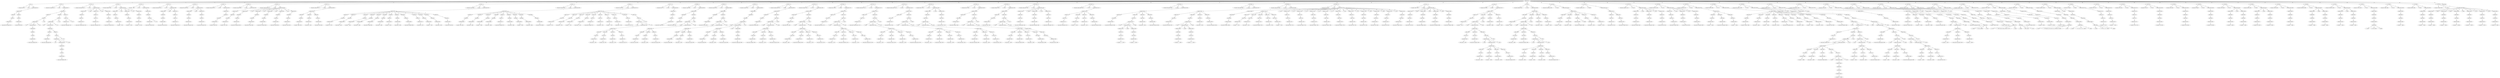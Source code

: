 digraph arpeggio_graph {
4343411168 [label="peggrammar [0]"];
4343411168->4339785376 [label="1"]

4339785376 [label="rule [0]"];
4339785376->4339279936 [label="1"]

4339279936 [label="rule_name 'start' [0]"];
4339785376->4339280056 [label="2"]

4339280056 [label=" '=' [6]"];
4339785376->4339785512 [label="3"]

4339785512 [label="ordered_choice [24]"];
4339785512->4339785104 [label="1"]

4339785104 [label="sequence [24]"];
4339785104->4339784832 [label="1"]

4339784832 [label="prefix [24]"];
4339784832->4339754120 [label="1"]

4339754120 [label="sufix [24]"];
4339754120->4339753032 [label="1"]

4339753032 [label="expression [24]"];
4339753032->4339281616 [label="1"]

4339281616 [label="rule_crossref 'list_of_inputs' [24]"];
4339785104->4339785240 [label="2"]

4339785240 [label="prefix [39]"];
4339785240->4339784968 [label="1"]

4339784968 [label="sufix [39]"];
4339784968->4339784696 [label="1"]

4339784696 [label="expression [39]"];
4339784696->4339281736 [label="1"]

4339281736 [label="rule_crossref 'EOF' [39]"];
4343411168->4339346832 [label="2"]

4339346832 [label="rule [43]"];
4339346832->4339280536 [label="1"]

4339280536 [label="rule_name 'list_of_inputs' [43]"];
4339346832->4339281136 [label="2"]

4339281136 [label=" '=' [58]"];
4339346832->4339347104 [label="3"]

4339347104 [label="ordered_choice [67]"];
4339347104->4339347240 [label="1"]

4339347240 [label="sequence [67]"];
4339347240->4339344520 [label="1"]

4339344520 [label="prefix [67]"];
4339344520->4339343840 [label="1"]

4339343840 [label="sufix [67]"];
4339343840->4339344384 [label="1"]

4339344384 [label="expression [67]"];
4339344384->4339280656 [label="1"]

4339280656 [label=" '(' [67]"];
4339344384->4339343976 [label="2"]

4339343976 [label="ordered_choice [69]"];
4339343976->4339344112 [label="1"]

4339344112 [label="sequence [69]"];
4339344112->4339343568 [label="1"]

4339343568 [label="prefix [69]"];
4339343568->4339343704 [label="1"]

4339343704 [label="sufix [69]"];
4339343704->4339343432 [label="1"]

4339343432 [label="expression [69]"];
4339343432->4339281496 [label="1"]

4339281496 [label="rule_crossref 'delimiter' [69]"];
4339344384->4339280896 [label="3"]

4339280896 [label=" ')' [79]"];
4339343840->4339280776 [label="2"]

4339280776 [label=" '*' [80]"];
4339347240->4339346560 [label="2"]

4339346560 [label="prefix [82]"];
4339346560->4339346152 [label="1"]

4339346152 [label="sufix [82]"];
4339346152->4339346288 [label="1"]

4339346288 [label="expression [82]"];
4339346288->4339281016 [label="1"]

4339281016 [label=" '(' [82]"];
4339346288->4339346016 [label="2"]

4339346016 [label="ordered_choice [84]"];
4339346016->4339345744 [label="1"]

4339345744 [label="sequence [84]"];
4339345744->4339344656 [label="1"]

4339344656 [label="prefix [84]"];
4339344656->4339344248 [label="1"]

4339344248 [label="sufix [84]"];
4339344248->4339344792 [label="1"]

4339344792 [label="expression [84]"];
4339344792->4339355840 [label="1"]

4339355840 [label="rule_crossref 'simple_input' [84]"];
4339345744->4339345880 [label="2"]

4339345880 [label="prefix [97]"];
4339345880->4339345336 [label="1"]

4339345336 [label="sufix [97]"];
4339345336->4338401352 [label="1"]

4338401352 [label="expression [97]"];
4338401352->4339355960 [label="1"]

4339355960 [label=" '(' [97]"];
4338401352->4339345608 [label="2"]

4339345608 [label="ordered_choice [99]"];
4339345608->4339345472 [label="1"]

4339345472 [label="sequence [99]"];
4339345472->4339345064 [label="1"]

4339345064 [label="prefix [99]"];
4339345064->4339345200 [label="1"]

4339345200 [label="sufix [99]"];
4339345200->4339344928 [label="1"]

4339344928 [label="expression [99]"];
4339344928->4339356200 [label="1"]

4339356200 [label="rule_crossref 'delimiter' [99]"];
4338401352->4339356320 [label="3"]

4339356320 [label=" ')' [109]"];
4339345336->4339356440 [label="2"]

4339356440 [label=" '+' [110]"];
4339346288->4339356560 [label="3"]

4339356560 [label=" ')' [111]"];
4339346152->4339356800 [label="2"]

4339356800 [label=" '*' [112]"];
4339347240->4339346968 [label="3"]

4339346968 [label="prefix [115]"];
4339346968->4339346696 [label="1"]

4339346696 [label="sufix [115]"];
4339346696->4339346424 [label="1"]

4339346424 [label="expression [115]"];
4339346424->4339356920 [label="1"]

4339356920 [label="rule_crossref 'simple_input' [115]"];
4339346696->4339357160 [label="2"]

4339357160 [label=" '?' [127]"];
4343411168->4339365816 [label="3"]

4339365816 [label="rule [130]"];
4339365816->4339357520 [label="1"]

4339357520 [label="rule_name 'simple_input' [130]"];
4339365816->4339357640 [label="2"]

4339357640 [label=" '=' [143]"];
4339365816->4339365408 [label="3"]

4339365408 [label="ordered_choice [154]"];
4339365408->4339364728 [label="1"]

4339364728 [label="sequence [154]"];
4339364728->4339364320 [label="1"]

4339364320 [label="prefix [154]"];
4339364320->4339364048 [label="1"]

4339364048 [label="sufix [154]"];
4339364048->4339363912 [label="1"]

4339363912 [label="expression [154]"];
4339363912->4339357040 [label="1"]

4339357040 [label="rule_crossref 'compound_stmt' [154]"];
4339365408->4339357760 [label="2"]

4339357760 [label=" '/' [168]"];
4339365408->4339364864 [label="3"]

4339364864 [label="sequence [170]"];
4339364864->4339364592 [label="1"]

4339364592 [label="prefix [170]"];
4339364592->4339364184 [label="1"]

4339364184 [label="sufix [170]"];
4339364184->4339364456 [label="1"]

4339364456 [label="expression [170]"];
4339364456->4339357880 [label="1"]

4339357880 [label="rule_crossref 'simple_stmt' [170]"];
4339365408->4339358120 [label="4"]

4339358120 [label=" '/' [182]"];
4339365408->4339365544 [label="5"]

4339365544 [label="sequence [184]"];
4339365544->4339365272 [label="1"]

4339365272 [label="prefix [184]"];
4339365272->4339365136 [label="1"]

4339365136 [label="sufix [184]"];
4339365136->4339365000 [label="1"]

4339365000 [label="expression [184]"];
4339365000->4339358240 [label="1"]

4339358240 [label="rule_crossref 'code_block' [184]"];
4343411168->4339384664 [label="4"]

4339384664 [label="rule [196]"];
4339384664->4339358840 [label="1"]

4339358840 [label="rule_name 'delimiter' [196]"];
4339384664->4339358960 [label="2"]

4339358960 [label=" '=' [206]"];
4339384664->4339384392 [label="3"]

4339384392 [label="ordered_choice [220]"];
4339384392->4339366768 [label="1"]

4339366768 [label="sequence [220]"];
4339366768->4339366360 [label="1"]

4339366360 [label="prefix [220]"];
4339366360->4339365680 [label="1"]

4339365680 [label="sufix [220]"];
4339365680->4339366088 [label="1"]

4339366088 [label="expression [220]"];
4339366088->4339358600 [label="1"]

4339358600 [label="str_match '';'' [220]"];
4339384392->4339358480 [label="2"]

4339358480 [label=" '/' [224]"];
4339384392->4339367040 [label="3"]

4339367040 [label="sequence [226]"];
4339367040->4339366224 [label="1"]

4339366224 [label="prefix [226]"];
4339366224->4339366904 [label="1"]

4339366904 [label="sufix [226]"];
4339366904->4339366632 [label="1"]

4339366632 [label="expression [226]"];
4339366632->4339359200 [label="1"]

4339359200 [label="str_match ''\\n'' [226]"];
4339384392->4339359080 [label="4"]

4339359080 [label=" '/' [231]"];
4339384392->4339367720 [label="5"]

4339367720 [label="sequence [233]"];
4339367720->4339367312 [label="1"]

4339367312 [label="prefix [233]"];
4339367312->4339367584 [label="1"]

4339367584 [label="sufix [233]"];
4339367584->4339367448 [label="1"]

4339367448 [label="expression [233]"];
4339367448->4339359440 [label="1"]

4339359440 [label="str_match ''\\r\\n'' [233]"];
4343411168->4339384936 [label="5"]

4339384936 [label="rule [240]"];
4339384936->4339376200 [label="1"]

4339376200 [label="rule_name '_' [240]"];
4339384936->4339376440 [label="2"]

4339376440 [label=" '=' [242]"];
4339384936->4339385208 [label="3"]

4339385208 [label="ordered_choice [264]"];
4339385208->4339385344 [label="1"]

4339385344 [label="sequence [264]"];
4339385344->4339385072 [label="1"]

4339385072 [label="prefix [264]"];
4339385072->4339384800 [label="1"]

4339384800 [label="sufix [264]"];
4339384800->4339384528 [label="1"]

4339384528 [label="expression [264]"];
4339384528->4339359560 [label="1"]

4339359560 [label="rule_crossref 'Newline' [264]"];
4339384800->4339376680 [label="2"]

4339376680 [label=" '*' [271]"];
4343411168->4339386840 [label="6"]

4339386840 [label="rule [275]"];
4339386840->4339377040 [label="1"]

4339377040 [label="rule_name 'simple_stmt' [275]"];
4339386840->4339377160 [label="2"]

4339377160 [label=" '=' [287]"];
4339386840->4339386432 [label="3"]

4339386432 [label="ordered_choice [299]"];
4339386432->4339386296 [label="1"]

4339386296 [label="sequence [299]"];
4339386296->4339385888 [label="1"]

4339385888 [label="prefix [299]"];
4339385888->4339385616 [label="1"]

4339385616 [label="sufix [299]"];
4339385616->4339385480 [label="1"]

4339385480 [label="expression [299]"];
4339385480->4339377280 [label="1"]

4339377280 [label="rule_crossref 'flow_stmt' [299]"];
4339386432->4339376560 [label="2"]

4339376560 [label=" '/' [309]"];
4339386432->4339386568 [label="3"]

4339386568 [label="sequence [311]"];
4339386568->4339386160 [label="1"]

4339386160 [label="prefix [311]"];
4339386160->4339385752 [label="1"]

4339385752 [label="sufix [311]"];
4339385752->4339386024 [label="1"]

4339386024 [label="expression [311]"];
4339386024->4339377400 [label="1"]

4339377400 [label="rule_crossref 'argument' [311]"];
4343411168->4339388200 [label="7"]

4339388200 [label="rule [320]"];
4339388200->4339378000 [label="1"]

4339378000 [label="rule_name 'flow_stmt' [320]"];
4339388200->4339378120 [label="2"]

4339378120 [label=" '=' [330]"];
4339388200->4339387792 [label="3"]

4339387792 [label="ordered_choice [344]"];
4339387792->4339387656 [label="1"]

4339387656 [label="sequence [344]"];
4339387656->4339387248 [label="1"]

4339387248 [label="prefix [344]"];
4339387248->4339386976 [label="1"]

4339386976 [label="sufix [344]"];
4339386976->4339386704 [label="1"]

4339386704 [label="expression [344]"];
4339386704->4339378240 [label="1"]

4339378240 [label="rule_crossref 'break_stmt' [344]"];
4339387792->4339377760 [label="2"]

4339377760 [label=" '/' [355]"];
4339387792->4339387928 [label="3"]

4339387928 [label="sequence [357]"];
4339387928->4339387520 [label="1"]

4339387520 [label="prefix [357]"];
4339387520->4339387112 [label="1"]

4339387112 [label="sufix [357]"];
4339387112->4339387384 [label="1"]

4339387384 [label="expression [357]"];
4339387384->4339378360 [label="1"]

4339378360 [label="rule_crossref 'next_stmt' [357]"];
4343411168->4339392856 [label="8"]

4339392856 [label="rule [367]"];
4339392856->4339378960 [label="1"]

4339378960 [label="rule_name 'break_stmt' [367]"];
4339392856->4339379080 [label="2"]

4339379080 [label=" '=' [378]"];
4339392856->4339393128 [label="3"]

4339393128 [label="ordered_choice [391]"];
4339393128->4339393264 [label="1"]

4339393264 [label="sequence [391]"];
4339393264->4339392992 [label="1"]

4339392992 [label="prefix [391]"];
4339392992->4339392584 [label="1"]

4339392584 [label="sufix [391]"];
4339392584->4339392720 [label="1"]

4339392720 [label="expression [391]"];
4339392720->4339378600 [label="1"]

4339378600 [label="str_match ''break'' [391]"];
4343411168->4339393808 [label="9"]

4339393808 [label="rule [399]"];
4339393808->4339379440 [label="1"]

4339379440 [label="rule_name 'next_stmt' [399]"];
4339393808->4339379560 [label="2"]

4339379560 [label=" '=' [409]"];
4339393808->4339394080 [label="3"]

4339394080 [label="ordered_choice [423]"];
4339394080->4339394216 [label="1"]

4339394216 [label="sequence [423]"];
4339394216->4339393944 [label="1"]

4339393944 [label="prefix [423]"];
4339393944->4339393400 [label="1"]

4339393400 [label="sufix [423]"];
4339393400->4339393672 [label="1"]

4339393672 [label="expression [423]"];
4339393672->4339379200 [label="1"]

4339379200 [label="str_match ''next'' [423]"];
4343411168->4339413880 [label="10"]

4339413880 [label="rule [431]"];
4339413880->4339379920 [label="1"]

4339379920 [label="rule_name 'compound_stmt' [431]"];
4339413880->4339380040 [label="2"]

4339380040 [label=" '=' [445]"];
4339413880->4339413472 [label="3"]

4339413472 [label="ordered_choice [455]"];
4339413472->4339395168 [label="1"]

4339395168 [label="sequence [455]"];
4339395168->4339394760 [label="1"]

4339394760 [label="prefix [455]"];
4339394760->4339394488 [label="1"]

4339394488 [label="sufix [455]"];
4339394488->4339394352 [label="1"]

4339394352 [label="expression [455]"];
4339394352->4339379680 [label="1"]

4339379680 [label="rule_crossref 'repeat_stmt' [455]"];
4339413472->4339429448 [label="2"]

4339429448 [label=" '/' [467]"];
4339413472->4339395304 [label="3"]

4339395304 [label="sequence [469]"];
4339395304->4339395032 [label="1"]

4339395032 [label="prefix [469]"];
4339395032->4339394624 [label="1"]

4339394624 [label="sufix [469]"];
4339394624->4339394896 [label="1"]

4339394896 [label="expression [469]"];
4339394896->4339429568 [label="1"]

4339429568 [label="rule_crossref 'for_stmt' [469]"];
4339413472->4339429808 [label="4"]

4339429808 [label=" '/' [478]"];
4339413472->4339395848 [label="5"]

4339395848 [label="sequence [480]"];
4339395848->4339395712 [label="1"]

4339395712 [label="prefix [480]"];
4339395712->4339395576 [label="1"]

4339395576 [label="sufix [480]"];
4339395576->4339395440 [label="1"]

4339395440 [label="expression [480]"];
4339395440->4339429928 [label="1"]

4339429928 [label="rule_crossref 'while_stmt' [480]"];
4339413472->4339430168 [label="6"]

4339430168 [label=" '/' [491]"];
4339413472->4339413064 [label="7"]

4339413064 [label="sequence [493]"];
4339413064->4339396256 [label="1"]

4339396256 [label="prefix [493]"];
4339396256->4339396120 [label="1"]

4339396120 [label="sufix [493]"];
4339396120->4339395984 [label="1"]

4339395984 [label="expression [493]"];
4339395984->4339430528 [label="1"]

4339430528 [label="rule_crossref 'funcdef' [493]"];
4339413472->4339430288 [label="8"]

4339430288 [label=" '/' [501]"];
4339413472->4339413608 [label="9"]

4339413608 [label="sequence [503]"];
4339413608->4339413336 [label="1"]

4339413336 [label="prefix [503]"];
4339413336->4339413200 [label="1"]

4339413200 [label="sufix [503]"];
4339413200->4339396392 [label="1"]

4339396392 [label="expression [503]"];
4339396392->4339430888 [label="1"]

4339430888 [label="rule_crossref 'if_case' [503]"];
4343411168->4339415104 [label="11"]

4339415104 [label="rule [511]"];
4339415104->4339431248 [label="1"]

4339431248 [label="rule_name 'repeat_stmt' [511]"];
4339415104->4339431368 [label="2"]

4339431368 [label=" '=' [523]"];
4339415104->4339415376 [label="3"]

4339415376 [label="ordered_choice [535]"];
4339415376->4339415512 [label="1"]

4339415512 [label="sequence [535]"];
4339415512->4339414424 [label="1"]

4339414424 [label="prefix [535]"];
4339414424->4339413744 [label="1"]

4339413744 [label="sufix [535]"];
4339413744->4339414152 [label="1"]

4339414152 [label="expression [535]"];
4339414152->4339430648 [label="1"]

4339430648 [label="str_match ''repeat'' [535]"];
4339415512->4339414832 [label="2"]

4339414832 [label="prefix [544]"];
4339414832->4339414560 [label="1"]

4339414560 [label="sufix [544]"];
4339414560->4339414288 [label="1"]

4339414288 [label="expression [544]"];
4339414288->4339431008 [label="1"]

4339431008 [label="rule_crossref '_' [544]"];
4339415512->4339415240 [label="3"]

4339415240 [label="prefix [546]"];
4339415240->4339414968 [label="1"]

4339414968 [label="sufix [546]"];
4339414968->4339414696 [label="1"]

4339414696 [label="expression [546]"];
4339414696->4339431608 [label="1"]

4339431608 [label="rule_crossref 'suite' [546]"];
4343411168->4339438048 [label="12"]

4339438048 [label="rule [552]"];
4339438048->4339432208 [label="1"]

4339432208 [label="rule_name 'for_stmt' [552]"];
4339438048->4339432328 [label="2"]

4339432328 [label=" '=' [561]"];
4339438048->4339438320 [label="3"]

4339438320 [label="ordered_choice [576]"];
4339438320->4339438456 [label="1"]

4339438456 [label="sequence [576]"];
4339438456->4339416192 [label="1"]

4339416192 [label="prefix [576]"];
4339416192->4339415648 [label="1"]

4339415648 [label="sufix [576]"];
4339415648->4339415920 [label="1"]

4339415920 [label="expression [576]"];
4339415920->4339431968 [label="1"]

4339431968 [label="str_match ''for'' [576]"];
4339438456->4339416600 [label="2"]

4339416600 [label="prefix [582]"];
4339416600->4339416328 [label="1"]

4339416328 [label="sufix [582]"];
4339416328->4339416056 [label="1"]

4339416056 [label="expression [582]"];
4339416056->4339432088 [label="1"]

4339432088 [label="rule_crossref '_' [582]"];
4339438456->4339409104 [label="3"]

4339409104 [label="prefix [584]"];
4339409104->4339416872 [label="1"]

4339416872 [label="sufix [584]"];
4339416872->4339416736 [label="1"]

4339416736 [label="expression [584]"];
4339416736->4339432568 [label="1"]

4339432568 [label="str_match ''('' [584]"];
4339438456->4339409512 [label="4"]

4339409512 [label="prefix [588]"];
4339409512->4339409240 [label="1"]

4339409240 [label="sufix [588]"];
4339409240->4339408968 [label="1"]

4339408968 [label="expression [588]"];
4339408968->4339432688 [label="1"]

4339432688 [label="rule_crossref '_' [588]"];
4339438456->4339409920 [label="5"]

4339409920 [label="prefix [590]"];
4339409920->4339409648 [label="1"]

4339409648 [label="sufix [590]"];
4339409648->4339409376 [label="1"]

4339409376 [label="expression [590]"];
4339409376->4339433168 [label="1"]

4339433168 [label="rule_crossref 'Variable' [590]"];
4339438456->4339410328 [label="6"]

4339410328 [label="prefix [599]"];
4339410328->4339410056 [label="1"]

4339410056 [label="sufix [599]"];
4339410056->4339409784 [label="1"]

4339409784 [label="expression [599]"];
4339409784->4339432928 [label="1"]

4339432928 [label="rule_crossref '_' [599]"];
4339438456->4339410872 [label="7"]

4339410872 [label="prefix [601]"];
4339410872->4339410736 [label="1"]

4339410736 [label="sufix [601]"];
4339410736->4339410464 [label="1"]

4339410464 [label="expression [601]"];
4339410464->4339425352 [label="1"]

4339425352 [label="str_match ''in'' [601]"];
4339438456->4339411280 [label="8"]

4339411280 [label="prefix [606]"];
4339411280->4339411008 [label="1"]

4339411008 [label="sufix [606]"];
4339411008->4339410600 [label="1"]

4339410600 [label="expression [606]"];
4339410600->4339425472 [label="1"]

4339425472 [label="rule_crossref '_' [606]"];
4339438456->4339411688 [label="9"]

4339411688 [label="prefix [608]"];
4339411688->4339411416 [label="1"]

4339411416 [label="sufix [608]"];
4339411416->4339411144 [label="1"]

4339411144 [label="expression [608]"];
4339411144->4339425952 [label="1"]

4339425952 [label="rule_crossref 'argument' [608]"];
4339438456->4339412096 [label="10"]

4339412096 [label="prefix [617]"];
4339412096->4339411824 [label="1"]

4339411824 [label="sufix [617]"];
4339411824->4339411552 [label="1"]

4339411552 [label="expression [617]"];
4339411552->4339425712 [label="1"]

4339425712 [label="rule_crossref '_' [617]"];
4339438456->4339412640 [label="11"]

4339412640 [label="prefix [619]"];
4339412640->4339412504 [label="1"]

4339412504 [label="sufix [619]"];
4339412504->4339412232 [label="1"]

4339412232 [label="expression [619]"];
4339412232->4339426192 [label="1"]

4339426192 [label="str_match '')'' [619]"];
4339438456->4339437776 [label="12"]

4339437776 [label="prefix [623]"];
4339437776->4339412776 [label="1"]

4339412776 [label="sufix [623]"];
4339412776->4339412368 [label="1"]

4339412368 [label="expression [623]"];
4339412368->4339426312 [label="1"]

4339426312 [label="rule_crossref '_' [623]"];
4339438456->4339438184 [label="13"]

4339438184 [label="prefix [625]"];
4339438184->4339437912 [label="1"]

4339437912 [label="sufix [625]"];
4339437912->4339437640 [label="1"]

4339437640 [label="expression [625]"];
4339437640->4339426552 [label="1"]

4339426552 [label="rule_crossref 'suite' [625]"];
4343411168->4339446784 [label="13"]

4339446784 [label="rule [631]"];
4339446784->4339427152 [label="1"]

4339427152 [label="rule_name 'while_stmt' [631]"];
4339446784->4339427272 [label="2"]

4339427272 [label=" '=' [642]"];
4339446784->4339447056 [label="3"]

4339447056 [label="ordered_choice [655]"];
4339447056->4339447192 [label="1"]

4339447192 [label="sequence [655]"];
4339447192->4339439136 [label="1"]

4339439136 [label="prefix [655]"];
4339439136->4339438592 [label="1"]

4339438592 [label="sufix [655]"];
4339438592->4339438864 [label="1"]

4339438864 [label="expression [655]"];
4339438864->4339427032 [label="1"]

4339427032 [label="str_match ''while'' [655]"];
4339447192->4339439544 [label="2"]

4339439544 [label="prefix [663]"];
4339439544->4339439272 [label="1"]

4339439272 [label="sufix [663]"];
4339439272->4339439000 [label="1"]

4339439000 [label="expression [663]"];
4339439000->4339426912 [label="1"]

4339426912 [label="rule_crossref '_' [663]"];
4339447192->4339440088 [label="3"]

4339440088 [label="prefix [665]"];
4339440088->4339439952 [label="1"]

4339439952 [label="sufix [665]"];
4339439952->4339439680 [label="1"]

4339439680 [label="expression [665]"];
4339439680->4339427512 [label="1"]

4339427512 [label="str_match ''('' [665]"];
4339447192->4339440496 [label="4"]

4339440496 [label="prefix [669]"];
4339440496->4339440224 [label="1"]

4339440224 [label="sufix [669]"];
4339440224->4339439816 [label="1"]

4339439816 [label="expression [669]"];
4339439816->4339427632 [label="1"]

4339427632 [label="rule_crossref '_' [669]"];
4339447192->4339440904 [label="5"]

4339440904 [label="prefix [671]"];
4339440904->4339440632 [label="1"]

4339440632 [label="sufix [671]"];
4339440632->4339440360 [label="1"]

4339440360 [label="expression [671]"];
4339440360->4339428112 [label="1"]

4339428112 [label="rule_crossref 'argument' [671]"];
4339447192->4339441312 [label="6"]

4339441312 [label="prefix [680]"];
4339441312->4339441040 [label="1"]

4339441040 [label="sufix [680]"];
4339441040->4339440768 [label="1"]

4339440768 [label="expression [680]"];
4339440768->4339427872 [label="1"]

4339427872 [label="rule_crossref '_' [680]"];
4339447192->4339446104 [label="7"]

4339446104 [label="prefix [682]"];
4339446104->4339445968 [label="1"]

4339445968 [label="sufix [682]"];
4339445968->4339441448 [label="1"]

4339441448 [label="expression [682]"];
4339441448->4339428352 [label="1"]

4339428352 [label="str_match '')'' [682]"];
4339447192->4339446512 [label="8"]

4339446512 [label="prefix [686]"];
4339446512->4339446240 [label="1"]

4339446240 [label="sufix [686]"];
4339446240->4339445832 [label="1"]

4339445832 [label="expression [686]"];
4339445832->4339428472 [label="1"]

4339428472 [label="rule_crossref '_' [686]"];
4339447192->4339446920 [label="9"]

4339446920 [label="prefix [688]"];
4339446920->4339446648 [label="1"]

4339446648 [label="sufix [688]"];
4339446648->4339446376 [label="1"]

4339446376 [label="expression [688]"];
4339446376->4339428712 [label="1"]

4339428712 [label="rule_crossref 'suite' [688]"];
4343411168->4339470408 [label="14"]

4339470408 [label="rule [694]"];
4339470408->4339482696 [label="1"]

4339482696 [label="rule_name 'if_case' [694]"];
4339470408->4339482816 [label="2"]

4339482816 [label=" '=' [702]"];
4339470408->4339470952 [label="3"]

4339470952 [label="ordered_choice [718]"];
4339470952->4339470816 [label="1"]

4339470816 [label="sequence [718]"];
4339470816->4339447872 [label="1"]

4339447872 [label="prefix [718]"];
4339447872->4339447328 [label="1"]

4339447328 [label="sufix [718]"];
4339447328->4339447600 [label="1"]

4339447600 [label="expression [718]"];
4339447600->4339429072 [label="1"]

4339429072 [label="str_match ''if'' [718]"];
4339470816->4339448280 [label="2"]

4339448280 [label="prefix [723]"];
4339448280->4339448008 [label="1"]

4339448008 [label="sufix [723]"];
4339448008->4339447736 [label="1"]

4339447736 [label="expression [723]"];
4339447736->4339482936 [label="1"]

4339482936 [label="rule_crossref '_' [723]"];
4339470816->4339448824 [label="3"]

4339448824 [label="prefix [725]"];
4339448824->4339448688 [label="1"]

4339448688 [label="sufix [725]"];
4339448688->4339448416 [label="1"]

4339448416 [label="expression [725]"];
4339448416->4339483056 [label="1"]

4339483056 [label="str_match ''('' [725]"];
4339470816->4339449232 [label="4"]

4339449232 [label="prefix [729]"];
4339449232->4339448960 [label="1"]

4339448960 [label="sufix [729]"];
4339448960->4339448552 [label="1"]

4339448552 [label="expression [729]"];
4339448552->4339483176 [label="1"]

4339483176 [label="rule_crossref '_' [729]"];
4339470816->4339449640 [label="5"]

4339449640 [label="prefix [731]"];
4339449640->4339449368 [label="1"]

4339449368 [label="sufix [731]"];
4339449368->4339449096 [label="1"]

4339449096 [label="expression [731]"];
4339449096->4339483656 [label="1"]

4339483656 [label="rule_crossref 'argument' [731]"];
4339470816->4339458392 [label="6"]

4339458392 [label="prefix [740]"];
4339458392->4339458120 [label="1"]

4339458120 [label="sufix [740]"];
4339458120->4339449504 [label="1"]

4339449504 [label="expression [740]"];
4339449504->4339483416 [label="1"]

4339483416 [label="rule_crossref '_' [740]"];
4339470816->4339458936 [label="7"]

4339458936 [label="prefix [742]"];
4339458936->4339458800 [label="1"]

4339458800 [label="sufix [742]"];
4339458800->4339458528 [label="1"]

4339458528 [label="expression [742]"];
4339458528->4339483896 [label="1"]

4339483896 [label="str_match '')'' [742]"];
4339470816->4339459344 [label="8"]

4339459344 [label="prefix [746]"];
4339459344->4339459072 [label="1"]

4339459072 [label="sufix [746]"];
4339459072->4339458664 [label="1"]

4339458664 [label="expression [746]"];
4339458664->4339484016 [label="1"]

4339484016 [label="rule_crossref '_' [746]"];
4339470816->4339459752 [label="9"]

4339459752 [label="prefix [748]"];
4339459752->4339459480 [label="1"]

4339459480 [label="sufix [748]"];
4339459480->4339459208 [label="1"]

4339459208 [label="expression [748]"];
4339459208->4339484256 [label="1"]

4339484256 [label="rule_crossref 'suite' [748]"];
4339470816->4339470544 [label="10"]

4339470544 [label="prefix [754]"];
4339470544->4339461928 [label="1"]

4339461928 [label="sufix [754]"];
4339461928->4339461520 [label="1"]

4339461520 [label="expression [754]"];
4339461520->4339484616 [label="1"]

4339484616 [label=" '(' [754]"];
4339461520->4339461656 [label="2"]

4339461656 [label="ordered_choice [756]"];
4339461656->4339461792 [label="1"]

4339461792 [label="sequence [756]"];
4339461792->4339459616 [label="1"]

4339459616 [label="prefix [756]"];
4339459616->4339460024 [label="1"]

4339460024 [label="sufix [756]"];
4339460024->4339459888 [label="1"]

4339459888 [label="expression [756]"];
4339459888->4339484736 [label="1"]

4339484736 [label="rule_crossref '_' [756]"];
4339461792->4339460296 [label="2"]

4339460296 [label="prefix [758]"];
4339460296->4339460568 [label="1"]

4339460568 [label="sufix [758]"];
4339460568->4339460160 [label="1"]

4339460160 [label="expression [758]"];
4339460160->4339484856 [label="1"]

4339484856 [label="str_match ''else'' [758]"];
4339461792->4339460976 [label="3"]

4339460976 [label="prefix [765]"];
4339460976->4339460840 [label="1"]

4339460840 [label="sufix [765]"];
4339460840->4339460704 [label="1"]

4339460704 [label="expression [765]"];
4339460704->4339485096 [label="1"]

4339485096 [label="rule_crossref '_' [765]"];
4339461792->4339461384 [label="4"]

4339461384 [label="prefix [767]"];
4339461384->4339461112 [label="1"]

4339461112 [label="sufix [767]"];
4339461112->4339461248 [label="1"]

4339461248 [label="expression [767]"];
4339461248->4339485336 [label="1"]

4339485336 [label="rule_crossref 'suite' [767]"];
4339461520->4339485456 [label="3"]

4339485456 [label=" ')' [772]"];
4339461928->4339485696 [label="2"]

4339485696 [label=" '?' [773]"];
4343411168->4339471360 [label="15"]

4339471360 [label="rule [777]"];
4339471360->4339486056 [label="1"]

4339486056 [label="rule_name 'expr' [777]"];
4339471360->4339486176 [label="2"]

4339486176 [label=" '=' [782]"];
4339471360->4339471632 [label="3"]

4339471632 [label="ordered_choice [801]"];
4339471632->4339471768 [label="1"]

4339471768 [label="sequence [801]"];
4339471768->4339471496 [label="1"]

4339471496 [label="prefix [801]"];
4339471496->4339471224 [label="1"]

4339471224 [label="sufix [801]"];
4339471224->4339471088 [label="1"]

4339471088 [label="expression [801]"];
4339471088->4339486296 [label="1"]

4339486296 [label="rule_crossref 'or_expr' [801]"];
4343411168->4339511504 [label="16"]

4339511504 [label="rule [809]"];
4339511504->4339454024 [label="1"]

4339454024 [label="rule_name 'or_expr' [809]"];
4339511504->4339454144 [label="2"]

4339454144 [label=" '=' [817]"];
4339511504->4339511368 [label="3"]

4339511368 [label="ordered_choice [833]"];
4339511368->4339473944 [label="1"]

4339473944 [label="sequence [833]"];
4339473944->4339472312 [label="1"]

4339472312 [label="prefix [833]"];
4339472312->4339472040 [label="1"]

4339472040 [label="sufix [833]"];
4339472040->4339471904 [label="1"]

4339471904 [label="expression [833]"];
4339471904->4339486416 [label="1"]

4339486416 [label="rule_crossref 'and_expr' [833]"];
4339473944->4339474216 [label="2"]

4339474216 [label="prefix [842]"];
4339474216->4339474080 [label="1"]

4339474080 [label="sufix [842]"];
4339474080->4339473536 [label="1"]

4339473536 [label="expression [842]"];
4339473536->4339454384 [label="1"]

4339454384 [label=" '(' [842]"];
4339473536->4339473672 [label="2"]

4339473672 [label="ordered_choice [844]"];
4339473672->4339473808 [label="1"]

4339473808 [label="sequence [844]"];
4339473808->4339472176 [label="1"]

4339472176 [label="prefix [844]"];
4339472176->4339472448 [label="1"]

4339472448 [label="sufix [844]"];
4339472448->4339472584 [label="1"]

4339472584 [label="expression [844]"];
4339472584->4339454504 [label="1"]

4339454504 [label="rule_crossref 'OrOp' [844]"];
4339473808->4339472992 [label="2"]

4339472992 [label="prefix [849]"];
4339472992->4339472856 [label="1"]

4339472856 [label="sufix [849]"];
4339472856->4339472720 [label="1"]

4339472720 [label="expression [849]"];
4339472720->4339454744 [label="1"]

4339454744 [label="rule_crossref '_' [849]"];
4339473808->4339473400 [label="3"]

4339473400 [label="prefix [851]"];
4339473400->4339473128 [label="1"]

4339473128 [label="sufix [851]"];
4339473128->4339473264 [label="1"]

4339473264 [label="expression [851]"];
4339473264->4339454984 [label="1"]

4339454984 [label="rule_crossref 'and_expr' [851]"];
4339473536->4339455104 [label="3"]

4339455104 [label=" ')' [859]"];
4339474080->4339455344 [label="2"]

4339455344 [label=" '*' [860]"];
4343411168->4339513680 [label="17"]

4339513680 [label="rule [862]"];
4339513680->4339455704 [label="1"]

4339455704 [label="rule_name 'and_expr' [862]"];
4339513680->4339455824 [label="2"]

4339455824 [label=" '=' [871]"];
4339513680->4339514088 [label="3"]

4339514088 [label="ordered_choice [886]"];
4339514088->4339514224 [label="1"]

4339514224 [label="sequence [886]"];
4339514224->4339512048 [label="1"]

4339512048 [label="prefix [886]"];
4339512048->4339511776 [label="1"]

4339511776 [label="sufix [886]"];
4339511776->4339511640 [label="1"]

4339511640 [label="expression [886]"];
4339511640->4339455944 [label="1"]

4339455944 [label="rule_crossref 'not_expr' [886]"];
4339514224->4339513952 [label="2"]

4339513952 [label="prefix [894]"];
4339513952->4339513816 [label="1"]

4339513816 [label="sufix [894]"];
4339513816->4339513272 [label="1"]

4339513272 [label="expression [894]"];
4339513272->4339456064 [label="1"]

4339456064 [label=" '(' [894]"];
4339513272->4339513408 [label="2"]

4339513408 [label="ordered_choice [896]"];
4339513408->4339513544 [label="1"]

4339513544 [label="sequence [896]"];
4339513544->4339511912 [label="1"]

4339511912 [label="prefix [896]"];
4339511912->4339512184 [label="1"]

4339512184 [label="sufix [896]"];
4339512184->4339512320 [label="1"]

4339512320 [label="expression [896]"];
4339512320->4339456184 [label="1"]

4339456184 [label="rule_crossref 'AndOp' [896]"];
4339513544->4339512728 [label="2"]

4339512728 [label="prefix [902]"];
4339512728->4339512592 [label="1"]

4339512592 [label="sufix [902]"];
4339512592->4339512456 [label="1"]

4339512456 [label="expression [902]"];
4339512456->4339456424 [label="1"]

4339456424 [label="rule_crossref '_' [902]"];
4339513544->4339513136 [label="3"]

4339513136 [label="prefix [904]"];
4339513136->4339512864 [label="1"]

4339512864 [label="sufix [904]"];
4339512864->4339513000 [label="1"]

4339513000 [label="expression [904]"];
4339513000->4339456664 [label="1"]

4339456664 [label="rule_crossref 'not_expr' [904]"];
4339513272->4339456784 [label="3"]

4339456784 [label=" ')' [912]"];
4339513816->4339457024 [label="2"]

4339457024 [label=" '*' [913]"];
4343411168->4339492112 [label="18"]

4339492112 [label="rule [915]"];
4339492112->4339457384 [label="1"]

4339457384 [label="rule_name 'not_expr' [915]"];
4339492112->4339457504 [label="2"]

4339457504 [label=" '=' [924]"];
4339492112->4339492520 [label="3"]

4339492520 [label="ordered_choice [939]"];
4339492520->4339492656 [label="1"]

4339492656 [label="sequence [939]"];
4339492656->4339492384 [label="1"]

4339492384 [label="prefix [939]"];
4339492384->4339492248 [label="1"]

4339492248 [label="sufix [939]"];
4339492248->4339491704 [label="1"]

4339491704 [label="expression [939]"];
4339491704->4339457264 [label="1"]

4339457264 [label=" '(' [939]"];
4339491704->4339491976 [label="2"]

4339491976 [label="ordered_choice [940]"];
4339491976->4339491432 [label="1"]

4339491432 [label="sequence [940]"];
4339491432->4339514632 [label="1"]

4339514632 [label="prefix [940]"];
4339514632->4339514360 [label="1"]

4339514360 [label="sufix [940]"];
4339514360->4339514496 [label="1"]

4339514496 [label="expression [940]"];
4339514496->4339457624 [label="1"]

4339457624 [label="rule_crossref 'NotOp' [940]"];
4339491432->4339515040 [label="2"]

4339515040 [label="prefix [946]"];
4339515040->4339514904 [label="1"]

4339514904 [label="sufix [946]"];
4339514904->4339514768 [label="1"]

4339514768 [label="expression [946]"];
4339514768->4339457864 [label="1"]

4339457864 [label="rule_crossref '_' [946]"];
4339491432->4339491024 [label="3"]

4339491024 [label="prefix [948]"];
4339491024->4339490888 [label="1"]

4339490888 [label="sufix [948]"];
4339490888->4339515176 [label="1"]

4339515176 [label="expression [948]"];
4339515176->4339503296 [label="1"]

4339503296 [label="rule_crossref 'not_expr' [948]"];
4339491976->4339503536 [label="2"]

4339503536 [label=" '/' [957]"];
4339491976->4339491840 [label="3"]

4339491840 [label="sequence [959]"];
4339491840->4339491296 [label="1"]

4339491296 [label="prefix [959]"];
4339491296->4339491160 [label="1"]

4339491160 [label="sufix [959]"];
4339491160->4339491568 [label="1"]

4339491568 [label="expression [959]"];
4339491568->4339503656 [label="1"]

4339503656 [label="rule_crossref 'compare_expr' [959]"];
4339491704->4339503776 [label="3"]

4339503776 [label=" ')' [971]"];
4343411168->4339523656 [label="19"]

4339523656 [label="rule [973]"];
4339523656->4339504256 [label="1"]

4339504256 [label="rule_name 'compare_expr' [973]"];
4339523656->4339504376 [label="2"]

4339504376 [label=" '=' [986]"];
4339523656->4339524200 [label="3"]

4339524200 [label="ordered_choice [997]"];
4339524200->4339524064 [label="1"]

4339524064 [label="sequence [997]"];
4339524064->4339492928 [label="1"]

4339492928 [label="prefix [997]"];
4339492928->4339493064 [label="1"]

4339493064 [label="sufix [997]"];
4339493064->4339492792 [label="1"]

4339492792 [label="expression [997]"];
4339492792->4339504496 [label="1"]

4339504496 [label="rule_crossref 'arith_expr' [997]"];
4339524064->4339523928 [label="2"]

4339523928 [label="prefix [1008]"];
4339523928->4339523792 [label="1"]

4339523792 [label="sufix [1008]"];
4339523792->4339494424 [label="1"]

4339494424 [label="expression [1008]"];
4339494424->4339504616 [label="1"]

4339504616 [label=" '(' [1008]"];
4339494424->4339494560 [label="2"]

4339494560 [label="ordered_choice [1009]"];
4339494560->4339494696 [label="1"]

4339494696 [label="sequence [1009]"];
4339494696->4339493200 [label="1"]

4339493200 [label="prefix [1009]"];
4339493200->4339493336 [label="1"]

4339493336 [label="sufix [1009]"];
4339493336->4339493472 [label="1"]

4339493472 [label="expression [1009]"];
4339493472->4339504736 [label="1"]

4339504736 [label="rule_crossref 'CompOp' [1009]"];
4339494696->4339493880 [label="2"]

4339493880 [label="prefix [1016]"];
4339493880->4339493744 [label="1"]

4339493744 [label="sufix [1016]"];
4339493744->4339493608 [label="1"]

4339493608 [label="expression [1016]"];
4339493608->4339504976 [label="1"]

4339504976 [label="rule_crossref '_' [1016]"];
4339494696->4339494288 [label="3"]

4339494288 [label="prefix [1018]"];
4339494288->4339494016 [label="1"]

4339494016 [label="sufix [1018]"];
4339494016->4339494152 [label="1"]

4339494152 [label="expression [1018]"];
4339494152->4339505216 [label="1"]

4339505216 [label="rule_crossref 'arith_expr' [1018]"];
4339494424->4339505336 [label="3"]

4339505336 [label=" ')' [1028]"];
4339523792->4339505576 [label="2"]

4339505576 [label=" '?' [1029]"];
4343411168->4339526784 [label="20"]

4339526784 [label="rule [1031]"];
4339526784->4339505936 [label="1"]

4339505936 [label="rule_name 'arith_expr' [1031]"];
4339526784->4339506056 [label="2"]

4339506056 [label=" '=' [1042]"];
4339526784->4339527328 [label="3"]

4339527328 [label="ordered_choice [1055]"];
4339527328->4339527192 [label="1"]

4339527192 [label="sequence [1055]"];
4339527192->4339524472 [label="1"]

4339524472 [label="prefix [1055]"];
4339524472->4339524336 [label="1"]

4339524336 [label="sufix [1055]"];
4339524336->4339524608 [label="1"]

4339524608 [label="expression [1055]"];
4339524608->4339505456 [label="1"]

4339505456 [label="rule_crossref 'term' [1055]"];
4339527192->4339527056 [label="2"]

4339527056 [label="prefix [1060]"];
4339527056->4339526920 [label="1"]

4339526920 [label="sufix [1060]"];
4339526920->4339526376 [label="1"]

4339526376 [label="expression [1060]"];
4339526376->4339506296 [label="1"]

4339506296 [label=" '(' [1060]"];
4339526376->4339526512 [label="2"]

4339526512 [label="ordered_choice [1062]"];
4339526512->4339526648 [label="1"]

4339526648 [label="sequence [1062]"];
4339526648->4339524744 [label="1"]

4339524744 [label="prefix [1062]"];
4339524744->4339524880 [label="1"]

4339524880 [label="sufix [1062]"];
4339524880->4339525016 [label="1"]

4339525016 [label="expression [1062]"];
4339525016->4339506416 [label="1"]

4339506416 [label="rule_crossref '_' [1062]"];
4339526648->4339525424 [label="2"]

4339525424 [label="prefix [1064]"];
4339525424->4339525152 [label="1"]

4339525152 [label="sufix [1064]"];
4339525152->4339525288 [label="1"]

4339525288 [label="expression [1064]"];
4339525288->4339506656 [label="1"]

4339506656 [label="rule_crossref 'PlusMinOp' [1064]"];
4339526648->4339525832 [label="3"]

4339525832 [label="prefix [1074]"];
4339525832->4339525696 [label="1"]

4339525696 [label="sufix [1074]"];
4339525696->4339525560 [label="1"]

4339525560 [label="expression [1074]"];
4339525560->4339506896 [label="1"]

4339506896 [label="rule_crossref '_' [1074]"];
4339526648->4339526240 [label="4"]

4339526240 [label="prefix [1076]"];
4339526240->4339526104 [label="1"]

4339526104 [label="sufix [1076]"];
4339526104->4339525968 [label="1"]

4339525968 [label="expression [1076]"];
4339525968->4339515464 [label="1"]

4339515464 [label="rule_crossref 'term' [1076]"];
4339526376->4339515584 [label="3"]

4339515584 [label=" ')' [1080]"];
4339526920->4339515824 [label="2"]

4339515824 [label=" '*' [1081]"];
4343411168->4339534160 [label="21"]

4339534160 [label="rule [1083]"];
4339534160->4339516184 [label="1"]

4339516184 [label="rule_name 'term' [1083]"];
4339534160->4339516304 [label="2"]

4339516304 [label=" '=' [1088]"];
4339534160->4339534704 [label="3"]

4339534704 [label="ordered_choice [1107]"];
4339534704->4339534568 [label="1"]

4339534568 [label="sequence [1107]"];
4339534568->4339531984 [label="1"]

4339531984 [label="prefix [1107]"];
4339531984->4339531848 [label="1"]

4339531848 [label="sufix [1107]"];
4339531848->4339527464 [label="1"]

4339527464 [label="expression [1107]"];
4339527464->4339515704 [label="1"]

4339515704 [label="rule_crossref 'special_term' [1107]"];
4339534568->4339534432 [label="2"]

4339534432 [label="prefix [1120]"];
4339534432->4339534296 [label="1"]

4339534296 [label="sufix [1120]"];
4339534296->4339533752 [label="1"]

4339533752 [label="expression [1120]"];
4339533752->4339516544 [label="1"]

4339516544 [label=" '(' [1120]"];
4339533752->4339533888 [label="2"]

4339533888 [label="ordered_choice [1122]"];
4339533888->4339534024 [label="1"]

4339534024 [label="sequence [1122]"];
4339534024->4339532120 [label="1"]

4339532120 [label="prefix [1122]"];
4339532120->4339532256 [label="1"]

4339532256 [label="sufix [1122]"];
4339532256->4339532392 [label="1"]

4339532392 [label="expression [1122]"];
4339532392->4339516664 [label="1"]

4339516664 [label="rule_crossref '_' [1122]"];
4339534024->4339532800 [label="2"]

4339532800 [label="prefix [1124]"];
4339532800->4339532528 [label="1"]

4339532528 [label="sufix [1124]"];
4339532528->4339532664 [label="1"]

4339532664 [label="expression [1124]"];
4339532664->4339516904 [label="1"]

4339516904 [label="rule_crossref 'MultDivOp' [1124]"];
4339534024->4339533208 [label="3"]

4339533208 [label="prefix [1134]"];
4339533208->4339533072 [label="1"]

4339533072 [label="sufix [1134]"];
4339533072->4339532936 [label="1"]

4339532936 [label="expression [1134]"];
4339532936->4339517144 [label="1"]

4339517144 [label="rule_crossref '_' [1134]"];
4339534024->4339533616 [label="4"]

4339533616 [label="prefix [1136]"];
4339533616->4339533344 [label="1"]

4339533344 [label="sufix [1136]"];
4339533344->4339533480 [label="1"]

4339533480 [label="expression [1136]"];
4339533480->4339517384 [label="1"]

4339517384 [label="rule_crossref 'special_term' [1136]"];
4339533752->4339517504 [label="3"]

4339517504 [label=" ')' [1148]"];
4339534296->4339517744 [label="2"]

4339517744 [label=" '*' [1149]"];
4343411168->4339562016 [label="22"]

4339562016 [label="rule [1151]"];
4339562016->4339518104 [label="1"]

4339518104 [label="rule_name 'special_term' [1151]"];
4339562016->4339518224 [label="2"]

4339518224 [label=" '=' [1164]"];
4339562016->4339562560 [label="3"]

4339562560 [label="ordered_choice [1175]"];
4339562560->4339562424 [label="1"]

4339562424 [label="sequence [1175]"];
4339562424->4339534976 [label="1"]

4339534976 [label="prefix [1175]"];
4339534976->4339534840 [label="1"]

4339534840 [label="sufix [1175]"];
4339534840->4339535112 [label="1"]

4339535112 [label="expression [1175]"];
4339535112->4339517624 [label="1"]

4339517624 [label="rule_crossref 'sequence_term' [1175]"];
4339562424->4339562288 [label="2"]

4339562288 [label="prefix [1189]"];
4339562288->4339562152 [label="1"]

4339562152 [label="sufix [1189]"];
4339562152->4339561608 [label="1"]

4339561608 [label="expression [1189]"];
4339561608->4339518464 [label="1"]

4339518464 [label=" '(' [1189]"];
4339561608->4339561744 [label="2"]

4339561744 [label="ordered_choice [1191]"];
4339561744->4339561880 [label="1"]

4339561880 [label="sequence [1191]"];
4339561880->4339535248 [label="1"]

4339535248 [label="prefix [1191]"];
4339535248->4339535384 [label="1"]

4339535384 [label="sufix [1191]"];
4339535384->4339535520 [label="1"]

4339535520 [label="expression [1191]"];
4339535520->4339518584 [label="1"]

4339518584 [label="rule_crossref '_' [1191]"];
4339561880->4339560656 [label="2"]

4339560656 [label="prefix [1193]"];
4339560656->4339560520 [label="1"]

4339560520 [label="sufix [1193]"];
4339560520->4339535656 [label="1"]

4339535656 [label="expression [1193]"];
4339535656->4339518824 [label="1"]

4339518824 [label="rule_crossref 'UserOp' [1193]"];
4339561880->4339561064 [label="3"]

4339561064 [label="prefix [1200]"];
4339561064->4339560928 [label="1"]

4339560928 [label="sufix [1200]"];
4339560928->4339560792 [label="1"]

4339560792 [label="expression [1200]"];
4339560792->4339519064 [label="1"]

4339519064 [label="rule_crossref '_' [1200]"];
4339561880->4339561472 [label="4"]

4339561472 [label="prefix [1202]"];
4339561472->4339561200 [label="1"]

4339561200 [label="sufix [1202]"];
4339561200->4339561336 [label="1"]

4339561336 [label="expression [1202]"];
4339561336->4339519304 [label="1"]

4339519304 [label="rule_crossref 'sequence_term' [1202]"];
4339561608->4339548232 [label="3"]

4339548232 [label=" ')' [1215]"];
4339562152->4339548472 [label="2"]

4339548472 [label=" '*' [1216]"];
4343411168->4339557104 [label="23"]

4339557104 [label="rule [1218]"];
4339557104->4339548832 [label="1"]

4339548832 [label="rule_name 'sequence_term' [1218]"];
4339557104->4339548952 [label="2"]

4339548952 [label=" '=' [1232]"];
4339557104->4339557648 [label="3"]

4339557648 [label="ordered_choice [1242]"];
4339557648->4339557512 [label="1"]

4339557512 [label="sequence [1242]"];
4339557512->4339562832 [label="1"]

4339562832 [label="prefix [1242]"];
4339562832->4339562696 [label="1"]

4339562696 [label="sufix [1242]"];
4339562696->4339562968 [label="1"]

4339562968 [label="expression [1242]"];
4339562968->4339549072 [label="1"]

4339549072 [label="rule_crossref 'factor' [1242]"];
4339557512->4339557376 [label="2"]

4339557376 [label="prefix [1249]"];
4339557376->4339557240 [label="1"]

4339557240 [label="sufix [1249]"];
4339557240->4339556696 [label="1"]

4339556696 [label="expression [1249]"];
4339556696->4339549192 [label="1"]

4339549192 [label=" '(' [1249]"];
4339556696->4339556832 [label="2"]

4339556832 [label="ordered_choice [1251]"];
4339556832->4339556968 [label="1"]

4339556968 [label="sequence [1251]"];
4339556968->4339563104 [label="1"]

4339563104 [label="prefix [1251]"];
4339563104->4339563240 [label="1"]

4339563240 [label="sufix [1251]"];
4339563240->4339563376 [label="1"]

4339563376 [label="expression [1251]"];
4339563376->4339549312 [label="1"]

4339549312 [label="rule_crossref '_' [1251]"];
4339556968->4339563784 [label="2"]

4339563784 [label="prefix [1253]"];
4339563784->4339563648 [label="1"]

4339563648 [label="sufix [1253]"];
4339563648->4339563512 [label="1"]

4339563512 [label="expression [1253]"];
4339563512->4339549552 [label="1"]

4339549552 [label="rule_crossref 'SeqOp' [1253]"];
4339556968->4339564192 [label="3"]

4339564192 [label="prefix [1259]"];
4339564192->4339564056 [label="1"]

4339564056 [label="sufix [1259]"];
4339564056->4339563920 [label="1"]

4339563920 [label="expression [1259]"];
4339563920->4339549792 [label="1"]

4339549792 [label="rule_crossref '_' [1259]"];
4339556968->4339556560 [label="4"]

4339556560 [label="prefix [1261]"];
4339556560->4339556424 [label="1"]

4339556424 [label="sufix [1261]"];
4339556424->4339564328 [label="1"]

4339564328 [label="expression [1261]"];
4339564328->4339550032 [label="1"]

4339550032 [label="rule_crossref 'factor' [1261]"];
4339556696->4339550152 [label="3"]

4339550152 [label=" ')' [1267]"];
4339557240->4339550392 [label="2"]

4339550392 [label=" '?' [1268]"];
4343411168->4343210328 [label="24"]

4343210328 [label="rule [1270]"];
4343210328->4339550752 [label="1"]

4339550752 [label="rule_name 'factor' [1270]"];
4343210328->4339550872 [label="2"]

4339550872 [label=" '=' [1277]"];
4343210328->4343210056 [label="3"]

4343210056 [label="ordered_choice [1294]"];
4343210056->4339559688 [label="1"]

4339559688 [label="sequence [1294]"];
4339559688->4339559552 [label="1"]

4339559552 [label="prefix [1294]"];
4339559552->4339559416 [label="1"]

4339559416 [label="sufix [1294]"];
4339559416->4339559008 [label="1"]

4339559008 [label="expression [1294]"];
4339559008->4339550632 [label="1"]

4339550632 [label=" '(' [1294]"];
4339559008->4339559144 [label="2"]

4339559144 [label="ordered_choice [1295]"];
4339559144->4339559280 [label="1"]

4339559280 [label="sequence [1295]"];
4339559280->4339557784 [label="1"]

4339557784 [label="prefix [1295]"];
4339557784->4339558056 [label="1"]

4339558056 [label="sufix [1295]"];
4339558056->4339557920 [label="1"]

4339557920 [label="expression [1295]"];
4339557920->4339550992 [label="1"]

4339550992 [label="rule_crossref 'PlusMinOp' [1295]"];
4339559280->4339558464 [label="2"]

4339558464 [label="prefix [1305]"];
4339558464->4339558328 [label="1"]

4339558328 [label="sufix [1305]"];
4339558328->4339558192 [label="1"]

4339558192 [label="expression [1305]"];
4339558192->4339551232 [label="1"]

4339551232 [label="rule_crossref '_' [1305]"];
4339559280->4339558872 [label="3"]

4339558872 [label="prefix [1307]"];
4339558872->4339558736 [label="1"]

4339558736 [label="sufix [1307]"];
4339558736->4339558600 [label="1"]

4339558600 [label="expression [1307]"];
4339558600->4339551472 [label="1"]

4339551472 [label="rule_crossref 'factor' [1307]"];
4339559008->4339551592 [label="3"]

4339551592 [label=" ')' [1314]"];
4343210056->4339551712 [label="2"]

4339551712 [label=" '/' [1316]"];
4343210056->4339560232 [label="3"]

4339560232 [label="sequence [1319]"];
4339560232->4339559960 [label="1"]

4339559960 [label="prefix [1319]"];
4339559960->4339560096 [label="1"]

4339560096 [label="sufix [1319]"];
4339560096->4339559824 [label="1"]

4339559824 [label="expression [1319]"];
4339559824->4339552072 [label="1"]

4339552072 [label="rule_crossref 'power' [1319]"];
4343411168->4343212504 [label="25"]

4343212504 [label="rule [1325]"];
4343212504->4343206200 [label="1"]

4343206200 [label="rule_name 'power' [1325]"];
4343212504->4343206320 [label="2"]

4343206320 [label=" '=' [1331]"];
4343212504->4343213184 [label="3"]

4343213184 [label="ordered_choice [1349]"];
4343213184->4343213048 [label="1"]

4343213048 [label="sequence [1349]"];
4343213048->4343210464 [label="1"]

4343210464 [label="prefix [1349]"];
4343210464->4343210192 [label="1"]

4343210192 [label="sufix [1349]"];
4343210192->4343210600 [label="1"]

4343210600 [label="expression [1349]"];
4343210600->4343206440 [label="1"]

4343206440 [label="rule_crossref 'element' [1349]"];
4343213048->4343212912 [label="2"]

4343212912 [label="prefix [1357]"];
4343212912->4343212776 [label="1"]

4343212776 [label="sufix [1357]"];
4343212776->4343212368 [label="1"]

4343212368 [label="expression [1357]"];
4343212368->4343206560 [label="1"]

4343206560 [label=" '(' [1357]"];
4343212368->4343212640 [label="2"]

4343212640 [label="ordered_choice [1358]"];
4343212640->4326137368 [label="1"]

4326137368 [label="sequence [1358]"];
4326137368->4343210736 [label="1"]

4343210736 [label="prefix [1358]"];
4343210736->4343210872 [label="1"]

4343210872 [label="sufix [1358]"];
4343210872->4343211008 [label="1"]

4343211008 [label="expression [1358]"];
4343211008->4343206680 [label="1"]

4343206680 [label="rule_crossref '_' [1358]"];
4326137368->4343211416 [label="2"]

4343211416 [label="prefix [1360]"];
4343211416->4343211280 [label="1"]

4343211280 [label="sufix [1360]"];
4343211280->4343211144 [label="1"]

4343211144 [label="expression [1360]"];
4343211144->4343206920 [label="1"]

4343206920 [label="rule_crossref 'FactOp' [1360]"];
4326137368->4343211824 [label="3"]

4343211824 [label="prefix [1367]"];
4343211824->4343211688 [label="1"]

4343211688 [label="sufix [1367]"];
4343211688->4343211552 [label="1"]

4343211552 [label="expression [1367]"];
4343211552->4343207160 [label="1"]

4343207160 [label="rule_crossref '_' [1367]"];
4326137368->4343212232 [label="4"]

4343212232 [label="prefix [1369]"];
4343212232->4343212096 [label="1"]

4343212096 [label="sufix [1369]"];
4343212096->4343211960 [label="1"]

4343211960 [label="expression [1369]"];
4343211960->4343207400 [label="1"]

4343207400 [label="rule_crossref 'factor' [1369]"];
4343212368->4343207520 [label="3"]

4343207520 [label=" ')' [1375]"];
4343212776->4343207760 [label="2"]

4343207760 [label=" '*' [1376]"];
4343411168->4343214696 [label="26"]

4343214696 [label="rule [1379]"];
4343214696->4343208120 [label="1"]

4343208120 [label="rule_name 'element' [1379]"];
4343214696->4343208240 [label="2"]

4343208240 [label=" '=' [1387]"];
4343214696->4343215240 [label="3"]

4343215240 [label="ordered_choice [1403]"];
4343215240->4343215104 [label="1"]

4343215104 [label="sequence [1403]"];
4343215104->4343213456 [label="1"]

4343213456 [label="prefix [1403]"];
4343213456->4343213320 [label="1"]

4343213320 [label="sufix [1403]"];
4343213320->4343213592 [label="1"]

4343213592 [label="expression [1403]"];
4343213592->4343207640 [label="1"]

4343207640 [label="rule_crossref 'atom' [1403]"];
4343215104->4343214968 [label="2"]

4343214968 [label="prefix [1408]"];
4343214968->4343214832 [label="1"]

4343214832 [label="sufix [1408]"];
4343214832->4343214288 [label="1"]

4343214288 [label="expression [1408]"];
4343214288->4343208480 [label="1"]

4343208480 [label=" '(' [1408]"];
4343214288->4343214424 [label="2"]

4343214424 [label="ordered_choice [1409]"];
4343214424->4343214560 [label="1"]

4343214560 [label="sequence [1409]"];
4343214560->4343214152 [label="1"]

4343214152 [label="prefix [1409]"];
4343214152->4343213864 [label="1"]

4343213864 [label="sufix [1409]"];
4343213864->4343213728 [label="1"]

4343213728 [label="expression [1409]"];
4343213728->4343208600 [label="1"]

4343208600 [label="rule_crossref 'trailer' [1409]"];
4343214288->4343208720 [label="3"]

4343208720 [label=" ')' [1416]"];
4343214832->4343208960 [label="2"]

4343208960 [label=" '*' [1417]"];
4343411168->4343217280 [label="27"]

4343217280 [label="rule [1420]"];
4343217280->4343209320 [label="1"]

4343209320 [label="rule_name 'assign_expr' [1420]"];
4343217280->4343209440 [label="2"]

4343209440 [label=" '=' [1432]"];
4343217280->4343217008 [label="3"]

4343217008 [label="ordered_choice [1444]"];
4343217008->4343215784 [label="1"]

4343215784 [label="sequence [1444]"];
4343215784->4343215512 [label="1"]

4343215512 [label="prefix [1444]"];
4343215512->4343215376 [label="1"]

4343215376 [label="sufix [1444]"];
4343215376->4343215648 [label="1"]

4343215648 [label="expression [1444]"];
4343215648->4343208840 [label="1"]

4343208840 [label="rule_crossref 'simple_assign' [1444]"];
4343217008->4343209560 [label="2"]

4343209560 [label=" '/' [1458]"];
4343217008->4343216328 [label="3"]

4343216328 [label="sequence [1460]"];
4343216328->4343216056 [label="1"]

4343216056 [label="prefix [1460]"];
4343216056->4343216192 [label="1"]

4343216192 [label="sufix [1460]"];
4343216192->4343215920 [label="1"]

4343215920 [label="expression [1460]"];
4343215920->4343209680 [label="1"]

4343209680 [label="rule_crossref 'left_assign' [1460]"];
4343217008->4343218368 [label="4"]

4343218368 [label=" '/' [1472]"];
4343217008->4343216872 [label="5"]

4343216872 [label="sequence [1474]"];
4343216872->4343216600 [label="1"]

4343216600 [label="prefix [1474]"];
4343216600->4343216736 [label="1"]

4343216736 [label="sufix [1474]"];
4343216736->4343216464 [label="1"]

4343216464 [label="expression [1474]"];
4343216464->4343218248 [label="1"]

4343218248 [label="rule_crossref 'right_assign' [1474]"];
4343411168->4343223296 [label="28"]

4343223296 [label="rule [1487]"];
4343223296->4343218968 [label="1"]

4343218968 [label="rule_name 'simple_assign' [1487]"];
4343223296->4343219088 [label="2"]

4343219088 [label=" '=' [1501]"];
4343223296->4343223568 [label="3"]

4343223568 [label="ordered_choice [1511]"];
4343223568->4343223432 [label="1"]

4343223432 [label="sequence [1511]"];
4343223432->4343217416 [label="1"]

4343217416 [label="prefix [1511]"];
4343217416->4343217144 [label="1"]

4343217144 [label="sufix [1511]"];
4343217144->4343217552 [label="1"]

4343217552 [label="expression [1511]"];
4343217552->4343219208 [label="1"]

4343219208 [label="rule_crossref 'assign_item' [1511]"];
4343223432->4343222344 [label="2"]

4343222344 [label="prefix [1523]"];
4343222344->4343217688 [label="1"]

4343217688 [label="sufix [1523]"];
4343217688->4343217824 [label="1"]

4343217824 [label="expression [1523]"];
4343217824->4343218728 [label="1"]

4343218728 [label="str_match ''='' [1523]"];
4343223432->4343222616 [label="3"]

4343222616 [label="prefix [1527]"];
4343222616->4343222480 [label="1"]

4343222480 [label="sufix [1527]"];
4343222480->4343222752 [label="1"]

4343222752 [label="expression [1527]"];
4343222752->4343219328 [label="1"]

4343219328 [label="rule_crossref '_' [1527]"];
4343223432->4343223024 [label="4"]

4343223024 [label="prefix [1529]"];
4343223024->4343222888 [label="1"]

4343222888 [label="sufix [1529]"];
4343222888->4343223160 [label="1"]

4343223160 [label="expression [1529]"];
4343223160->4343219808 [label="1"]

4343219808 [label="rule_crossref 'expr_item' [1529]"];
4343411168->4343231080 [label="29"]

4343231080 [label="rule [1539]"];
4343231080->4343220168 [label="1"]

4343220168 [label="rule_name 'left_assign' [1539]"];
4343231080->4343220288 [label="2"]

4343220288 [label=" '=' [1551]"];
4343231080->4343231352 [label="3"]

4343231352 [label="ordered_choice [1563]"];
4343231352->4343231216 [label="1"]

4343231216 [label="sequence [1563]"];
4343231216->4343223840 [label="1"]

4343223840 [label="prefix [1563]"];
4343223840->4343223704 [label="1"]

4343223704 [label="sufix [1563]"];
4343223704->4343223976 [label="1"]

4343223976 [label="expression [1563]"];
4343223976->4343220408 [label="1"]

4343220408 [label="rule_crossref 'assign_item' [1563]"];
4343231216->4343225880 [label="2"]

4343225880 [label="prefix [1575]"];
4343225880->4343225744 [label="1"]

4343225744 [label="sufix [1575]"];
4343225744->4343225336 [label="1"]

4343225336 [label="expression [1575]"];
4343225336->4343220528 [label="1"]

4343220528 [label=" '(' [1575]"];
4343225336->4343225608 [label="2"]

4343225608 [label="ordered_choice [1576]"];
4343225608->4343224928 [label="1"]

4343224928 [label="sequence [1576]"];
4343224928->4343224520 [label="1"]

4343224520 [label="prefix [1576]"];
4343224520->4343224112 [label="1"]

4343224112 [label="sufix [1576]"];
4343224112->4343224384 [label="1"]

4343224384 [label="expression [1576]"];
4343224384->4343219928 [label="1"]

4343219928 [label="str_match ''<<-'' [1576]"];
4343225608->4343220648 [label="2"]

4343220648 [label=" '/' [1582]"];
4343225608->4343225472 [label="3"]

4343225472 [label="sequence [1584]"];
4343225472->4343225200 [label="1"]

4343225200 [label="prefix [1584]"];
4343225200->4343224792 [label="1"]

4343224792 [label="sufix [1584]"];
4343224792->4343224656 [label="1"]

4343224656 [label="expression [1584]"];
4343224656->4343220768 [label="1"]

4343220768 [label="str_match ''<-'' [1584]"];
4343225336->4343220888 [label="3"]

4343220888 [label=" ')' [1589]"];
4343231216->4343230536 [label="3"]

4343230536 [label="prefix [1591]"];
4343230536->4343226152 [label="1"]

4343226152 [label="sufix [1591]"];
4343226152->4343226016 [label="1"]

4343226016 [label="expression [1591]"];
4343226016->4343221008 [label="1"]

4343221008 [label="rule_crossref '_' [1591]"];
4343231216->4343230808 [label="4"]

4343230808 [label="prefix [1593]"];
4343230808->4343230672 [label="1"]

4343230672 [label="sufix [1593]"];
4343230672->4343230944 [label="1"]

4343230944 [label="expression [1593]"];
4343230944->4343221488 [label="1"]

4343221488 [label="rule_crossref 'expr_item' [1593]"];
4343411168->4343238864 [label="30"]

4343238864 [label="rule [1603]"];
4343238864->4343221848 [label="1"]

4343221848 [label="rule_name 'right_assign' [1603]"];
4343238864->4343221968 [label="2"]

4343221968 [label=" '=' [1616]"];
4343238864->4343239136 [label="3"]

4343239136 [label="ordered_choice [1627]"];
4343239136->4343239000 [label="1"]

4343239000 [label="sequence [1627]"];
4343239000->4343231624 [label="1"]

4343231624 [label="prefix [1627]"];
4343231624->4343231488 [label="1"]

4343231488 [label="sufix [1627]"];
4343231488->4343231760 [label="1"]

4343231760 [label="expression [1627]"];
4343231760->4343222088 [label="1"]

4343222088 [label="rule_crossref 'expr_item' [1627]"];
4343239000->4343233664 [label="2"]

4343233664 [label="prefix [1637]"];
4343233664->4343233528 [label="1"]

4343233528 [label="sufix [1637]"];
4343233528->4343233120 [label="1"]

4343233120 [label="expression [1637]"];
4343233120->4343221608 [label="1"]

4343221608 [label=" '(' [1637]"];
4343233120->4343233392 [label="2"]

4343233392 [label="ordered_choice [1638]"];
4343233392->4343232712 [label="1"]

4343232712 [label="sequence [1638]"];
4343232712->4343232304 [label="1"]

4343232304 [label="prefix [1638]"];
4343232304->4343231896 [label="1"]

4343231896 [label="sufix [1638]"];
4343231896->4343232168 [label="1"]

4343232168 [label="expression [1638]"];
4343232168->4343234632 [label="1"]

4343234632 [label="str_match ''->'' [1638]"];
4343233392->4343234752 [label="2"]

4343234752 [label=" '/' [1643]"];
4343233392->4343233256 [label="3"]

4343233256 [label="sequence [1644]"];
4343233256->4343232984 [label="1"]

4343232984 [label="prefix [1644]"];
4343232984->4343232576 [label="1"]

4343232576 [label="sufix [1644]"];
4343232576->4343232440 [label="1"]

4343232440 [label="expression [1644]"];
4343232440->4343234872 [label="1"]

4343234872 [label="str_match ''->>'' [1644]"];
4343233120->4343234992 [label="3"]

4343234992 [label=" ')' [1649]"];
4343239000->4343233936 [label="3"]

4343233936 [label="prefix [1651]"];
4343233936->4343233800 [label="1"]

4343233800 [label="sufix [1651]"];
4343233800->4343234072 [label="1"]

4343234072 [label="expression [1651]"];
4343234072->4343235112 [label="1"]

4343235112 [label="rule_crossref '_' [1651]"];
4343239000->4343238728 [label="4"]

4343238728 [label="prefix [1653]"];
4343238728->4343234344 [label="1"]

4343234344 [label="sufix [1653]"];
4343234344->4343234208 [label="1"]

4343234208 [label="expression [1653]"];
4343234208->4343235592 [label="1"]

4343235592 [label="rule_crossref 'assign_item' [1653]"];
4343411168->4343239680 [label="31"]

4343239680 [label="rule [1665]"];
4343239680->4343235952 [label="1"]

4343235952 [label="rule_name 'assign_item' [1665]"];
4343239680->4343236072 [label="2"]

4343236072 [label=" '=' [1677]"];
4343239680->4343239952 [label="3"]

4343239952 [label="ordered_choice [1689]"];
4343239952->4343239816 [label="1"]

4343239816 [label="sequence [1689]"];
4343239816->4343239408 [label="1"]

4343239408 [label="prefix [1689]"];
4343239408->4343239272 [label="1"]

4343239272 [label="sufix [1689]"];
4343239272->4343239544 [label="1"]

4343239544 [label="expression [1689]"];
4343239544->4343236192 [label="1"]

4343236192 [label="rule_crossref 'element' [1689]"];
4343411168->4343256744 [label="32"]

4343256744 [label="rule [1697]"];
4343256744->4343236552 [label="1"]

4343236552 [label="rule_name 'atom' [1697]"];
4343256744->4343236672 [label="2"]

4343236672 [label=" '=' [1702]"];
4343256744->4343256336 [label="3"]

4343256336 [label="ordered_choice [1720]"];
4343256336->4343242400 [label="1"]

4343242400 [label="sequence [1720]"];
4343242400->4343240360 [label="1"]

4343240360 [label="prefix [1720]"];
4343240360->4343240496 [label="1"]

4343240496 [label="sufix [1720]"];
4343240496->4343240088 [label="1"]

4343240088 [label="expression [1720]"];
4343240088->4343236312 [label="1"]

4343236312 [label="str_match ''('' [1720]"];
4343242400->4343240768 [label="2"]

4343240768 [label="prefix [1724]"];
4343240768->4343240632 [label="1"]

4343240632 [label="sufix [1724]"];
4343240632->4343240904 [label="1"]

4343240904 [label="expression [1724]"];
4343240904->4343235712 [label="1"]

4343235712 [label="rule_crossref '_' [1724]"];
4343242400->4343241176 [label="3"]

4343241176 [label="prefix [1726]"];
4343241176->4343241040 [label="1"]

4343241040 [label="sufix [1726]"];
4343241040->4343241312 [label="1"]

4343241312 [label="expression [1726]"];
4343241312->4343237152 [label="1"]

4343237152 [label="rule_crossref 'argument' [1726]"];
4343242400->4343241584 [label="4"]

4343241584 [label="prefix [1735]"];
4343241584->4343241448 [label="1"]

4343241448 [label="sufix [1735]"];
4343241448->4343241720 [label="1"]

4343241720 [label="expression [1735]"];
4343241720->4343236912 [label="1"]

4343236912 [label="rule_crossref '_' [1735]"];
4343242400->4343242264 [label="5"]

4343242264 [label="prefix [1736]"];
4343242264->4343241856 [label="1"]

4343241856 [label="sufix [1736]"];
4343241856->4343241992 [label="1"]

4343241992 [label="expression [1736]"];
4343241992->4343237392 [label="1"]

4343237392 [label="str_match '')'' [1736]"];
4343256336->4343237512 [label="2"]

4343237512 [label=" '/' [1740]"];
4343256336->4343243096 [label="3"]

4343243096 [label="sequence [1742]"];
4343243096->4343242824 [label="1"]

4343242824 [label="prefix [1742]"];
4343242824->4343242960 [label="1"]

4343242960 [label="sufix [1742]"];
4343242960->4343242536 [label="1"]

4343242536 [label="expression [1742]"];
4343242536->4343237872 [label="1"]

4343237872 [label="rule_crossref 'Dots' [1742]"];
4343256336->4343237992 [label="4"]

4343237992 [label=" '/' [1747]"];
4343256336->4343243640 [label="5"]

4343243640 [label="sequence [1749]"];
4343243640->4343243368 [label="1"]

4343243368 [label="prefix [1749]"];
4343243368->4343243504 [label="1"]

4343243504 [label="sufix [1749]"];
4343243504->4343243232 [label="1"]

4343243232 [label="expression [1749]"];
4343243232->4343237632 [label="1"]

4343237632 [label="rule_crossref 'Logical' [1749]"];
4343256336->4343238352 [label="6"]

4343238352 [label=" '/' [1757]"];
4343256336->4343244184 [label="7"]

4343244184 [label="sequence [1759]"];
4343244184->4343243912 [label="1"]

4343243912 [label="prefix [1759]"];
4343243912->4343244048 [label="1"]

4343244048 [label="sufix [1759]"];
4343244048->4343243776 [label="1"]

4343243776 [label="expression [1759]"];
4343243776->4343238232 [label="1"]

4343238232 [label="rule_crossref 'Integer' [1759]"];
4343256336->4343247040 [label="8"]

4343247040 [label=" '/' [1767]"];
4343256336->4343244728 [label="9"]

4343244728 [label="sequence [1769]"];
4343244728->4343244456 [label="1"]

4343244456 [label="prefix [1769]"];
4343244456->4343244592 [label="1"]

4343244592 [label="sufix [1769]"];
4343244592->4343244320 [label="1"]

4343244320 [label="expression [1769]"];
4343244320->4343246920 [label="1"]

4343246920 [label="rule_crossref 'Numeric' [1769]"];
4343256336->4343247400 [label="10"]

4343247400 [label=" '/' [1777]"];
4343256336->4343245272 [label="11"]

4343245272 [label="sequence [1780]"];
4343245272->4343245000 [label="1"]

4343245000 [label="prefix [1780]"];
4343245000->4343245136 [label="1"]

4343245136 [label="sufix [1780]"];
4343245136->4343244864 [label="1"]

4343244864 [label="expression [1780]"];
4343244864->4343247280 [label="1"]

4343247280 [label="rule_crossref 'Character' [1780]"];
4343256336->4343247760 [label="12"]

4343247760 [label=" '/' [1790]"];
4343256336->4343245816 [label="13"]

4343245816 [label="sequence [1792]"];
4343245816->4343245544 [label="1"]

4343245544 [label="prefix [1792]"];
4343245544->4343245680 [label="1"]

4343245680 [label="sufix [1792]"];
4343245680->4343245408 [label="1"]

4343245408 [label="expression [1792]"];
4343245408->4343248000 [label="1"]

4343248000 [label="rule_crossref 'Null' [1792]"];
4343256336->4343248120 [label="14"]

4343248120 [label=" '/' [1797]"];
4343256336->4343246360 [label="15"]

4343246360 [label="sequence [1799]"];
4343246360->4343246088 [label="1"]

4343246088 [label="prefix [1799]"];
4343246088->4343246224 [label="1"]

4343246224 [label="sufix [1799]"];
4343246224->4343245952 [label="1"]

4343245952 [label="expression [1799]"];
4343245952->4343248360 [label="1"]

4343248360 [label="rule_crossref 'Na' [1799]"];
4343256336->4343248480 [label="16"]

4343248480 [label=" '/' [1802]"];
4343256336->4343255248 [label="17"]

4343255248 [label="sequence [1804]"];
4343255248->4343255112 [label="1"]

4343255112 [label="prefix [1804]"];
4343255112->4343246632 [label="1"]

4343246632 [label="sufix [1804]"];
4343246632->4343246496 [label="1"]

4343246496 [label="expression [1804]"];
4343246496->4343248720 [label="1"]

4343248720 [label="rule_crossref 'Nan' [1804]"];
4343256336->4343248840 [label="18"]

4343248840 [label=" '/' [1808]"];
4343256336->4343255792 [label="19"]

4343255792 [label="sequence [1810]"];
4343255792->4343255520 [label="1"]

4343255520 [label="prefix [1810]"];
4343255520->4343255656 [label="1"]

4343255656 [label="sufix [1810]"];
4343255656->4343255384 [label="1"]

4343255384 [label="expression [1810]"];
4343255384->4343249080 [label="1"]

4343249080 [label="rule_crossref 'Inf' [1810]"];
4343256336->4343249200 [label="20"]

4343249200 [label=" '/' [1814]"];
4343256336->4343256472 [label="21"]

4343256472 [label="sequence [1816]"];
4343256472->4343256064 [label="1"]

4343256064 [label="prefix [1816]"];
4343256064->4343256200 [label="1"]

4343256200 [label="sufix [1816]"];
4343256200->4343255928 [label="1"]

4343255928 [label="expression [1816]"];
4343255928->4343247640 [label="1"]

4343247640 [label="rule_crossref 'Variable' [1816]"];
4343411168->4343267536 [label="33"]

4343267536 [label="rule [1827]"];
4343267536->4343249800 [label="1"]

4343249800 [label="rule_name 'trailer' [1827]"];
4343267536->4343249920 [label="2"]

4343249920 [label=" '=' [1835]"];
4343267536->4343258784 [label="3"]

4343258784 [label="ordered_choice [1851]"];
4343258784->4343257152 [label="1"]

4343257152 [label="sequence [1851]"];
4343257152->4343256880 [label="1"]

4343256880 [label="prefix [1851]"];
4343256880->4343256608 [label="1"]

4343256608 [label="sufix [1851]"];
4343256608->4343257016 [label="1"]

4343257016 [label="expression [1851]"];
4343257016->4343249560 [label="1"]

4343249560 [label="rule_crossref 'call' [1851]"];
4343258784->4343250040 [label="2"]

4343250040 [label=" '/' [1856]"];
4343258784->4343257696 [label="3"]

4343257696 [label="sequence [1858]"];
4343257696->4343257424 [label="1"]

4343257424 [label="prefix [1858]"];
4343257424->4343257560 [label="1"]

4343257560 [label="sufix [1858]"];
4343257560->4343257288 [label="1"]

4343257288 [label="expression [1858]"];
4343257288->4343250160 [label="1"]

4343250160 [label="rule_crossref 'indexing' [1858]"];
4343258784->4343250520 [label="4"]

4343250520 [label=" '/' [1867]"];
4343258784->4343258240 [label="5"]

4343258240 [label="sequence [1869]"];
4343258240->4343257968 [label="1"]

4343257968 [label="prefix [1869]"];
4343257968->4343257832 [label="1"]

4343257832 [label="sufix [1869]"];
4343257832->4343258104 [label="1"]

4343258104 [label="expression [1869]"];
4343258104->4343250400 [label="1"]

4343250400 [label="rule_crossref 'list_indexing' [1869]"];
4343258784->4343250760 [label="6"]

4343250760 [label=" '/' [1883]"];
4343258784->4343258920 [label="7"]

4343258920 [label="sequence [1885]"];
4343258920->4343258512 [label="1"]

4343258512 [label="prefix [1885]"];
4343258512->4343258648 [label="1"]

4343258648 [label="sufix [1885]"];
4343258648->4343258376 [label="1"]

4343258376 [label="expression [1885]"];
4343258376->4343263304 [label="1"]

4343263304 [label="rule_crossref 'subname' [1885]"];
4343411168->4339340968 [label="34"]

4339340968 [label="rule [1893]"];
4339340968->4343263904 [label="1"]

4343263904 [label="rule_name 'call' [1893]"];
4339340968->4343264024 [label="2"]

4343264024 [label=" '=' [1898]"];
4339340968->4339341240 [label="3"]

4339341240 [label="ordered_choice [1917]"];
4339341240->4339341104 [label="1"]

4339341104 [label="sequence [1917]"];
4339341104->4343267808 [label="1"]

4343267808 [label="prefix [1917]"];
4343267808->4343267944 [label="1"]

4343267944 [label="sufix [1917]"];
4343267944->4343267400 [label="1"]

4343267400 [label="expression [1917]"];
4343267400->4343263664 [label="1"]

4343263664 [label="str_match ''('' [1917]"];
4339341104->4339340016 [label="2"]

4339340016 [label="prefix [1921]"];
4339340016->4339339608 [label="1"]

4339339608 [label="sufix [1921]"];
4339339608->4339339744 [label="1"]

4339339744 [label="expression [1921]"];
4339339744->4343264144 [label="1"]

4343264144 [label=" '(' [1921]"];
4339339744->4339339472 [label="2"]

4339339472 [label="ordered_choice [1922]"];
4339339472->4339339336 [label="1"]

4339339336 [label="sequence [1922]"];
4339339336->4343268080 [label="1"]

4343268080 [label="prefix [1922]"];
4343268080->4343268216 [label="1"]

4343268216 [label="sufix [1922]"];
4343268216->4343268352 [label="1"]

4343268352 [label="expression [1922]"];
4343268352->4343264264 [label="1"]

4343264264 [label="rule_crossref '_' [1922]"];
4339339336->4343268760 [label="2"]

4343268760 [label="prefix [1924]"];
4343268760->4343268488 [label="1"]

4343268488 [label="sufix [1924]"];
4343268488->4343268624 [label="1"]

4343268624 [label="expression [1924]"];
4343268624->4343264504 [label="1"]

4343264504 [label="rule_crossref 'argument' [1924]"];
4339339336->4343271208 [label="3"]

4343271208 [label="prefix [1933]"];
4343271208->4343271072 [label="1"]

4343271072 [label="sufix [1933]"];
4343271072->4343270664 [label="1"]

4343270664 [label="expression [1933]"];
4343270664->4343264624 [label="1"]

4343264624 [label=" '(' [1933]"];
4343270664->4343270936 [label="2"]

4343270936 [label="ordered_choice [1934]"];
4343270936->4343270800 [label="1"]

4343270800 [label="sequence [1934]"];
4343270800->4343269032 [label="1"]

4343269032 [label="prefix [1934]"];
4343269032->4343269168 [label="1"]

4343269168 [label="sufix [1934]"];
4343269168->4343268896 [label="1"]

4343268896 [label="expression [1934]"];
4343268896->4343264864 [label="1"]

4343264864 [label="rule_crossref '_' [1934]"];
4343270800->4343269712 [label="2"]

4343269712 [label="prefix [1936]"];
4343269712->4343269576 [label="1"]

4343269576 [label="sufix [1936]"];
4343269576->4343269304 [label="1"]

4343269304 [label="expression [1936]"];
4343269304->4343264984 [label="1"]

4343264984 [label="str_match '','' [1936]"];
4343270800->4343270120 [label="3"]

4343270120 [label="prefix [1940]"];
4343270120->4343269984 [label="1"]

4343269984 [label="sufix [1940]"];
4343269984->4343269848 [label="1"]

4343269848 [label="expression [1940]"];
4343269848->4343265224 [label="1"]

4343265224 [label="rule_crossref '_' [1940]"];
4343270800->4343270528 [label="4"]

4343270528 [label="prefix [1942]"];
4343270528->4343270392 [label="1"]

4343270392 [label="sufix [1942]"];
4343270392->4343270256 [label="1"]

4343270256 [label="expression [1942]"];
4343270256->4343265464 [label="1"]

4343265464 [label="rule_crossref 'argument' [1942]"];
4343270664->4343265584 [label="3"]

4343265584 [label=" ')' [1951]"];
4343271072->4343265704 [label="2"]

4343265704 [label=" '*' [1952]"];
4339339744->4343265824 [label="3"]

4343265824 [label=" ')' [1953]"];
4339339608->4343266064 [label="2"]

4343266064 [label=" '?' [1954]"];
4339341104->4339340152 [label="3"]

4339340152 [label="prefix [1956]"];
4339340152->4339339880 [label="1"]

4339339880 [label="sufix [1956]"];
4339339880->4339340288 [label="1"]

4339340288 [label="expression [1956]"];
4339340288->4343266184 [label="1"]

4343266184 [label="rule_crossref '_' [1956]"];
4339341104->4339340832 [label="4"]

4339340832 [label="prefix [1957]"];
4339340832->4339340424 [label="1"]

4339340424 [label="sufix [1957]"];
4339340424->4339340560 [label="1"]

4339340560 [label="expression [1957]"];
4339340560->4343266304 [label="1"]

4343266304 [label="str_match '')'' [1957]"];
4343411168->4343279128 [label="35"]

4343279128 [label="rule [1961]"];
4343279128->4343266784 [label="1"]

4343266784 [label="rule_name 'indexing' [1961]"];
4343279128->4343266904 [label="2"]

4343266904 [label=" '=' [1970]"];
4343279128->4343279400 [label="3"]

4343279400 [label="ordered_choice [1985]"];
4343279400->4343279264 [label="1"]

4343279264 [label="sequence [1985]"];
4343279264->4339341648 [label="1"]

4339341648 [label="prefix [1985]"];
4339341648->4339341784 [label="1"]

4339341784 [label="sufix [1985]"];
4339341784->4339341376 [label="1"]

4339341376 [label="expression [1985]"];
4339341376->4343266544 [label="1"]

4343266544 [label="str_match ''['' [1985]"];
4343279264->4343278176 [label="2"]

4343278176 [label="prefix [1989]"];
4343278176->4343277768 [label="1"]

4343277768 [label="sufix [1989]"];
4343277768->4343277904 [label="1"]

4343277904 [label="expression [1989]"];
4343277904->4343267024 [label="1"]

4343267024 [label=" '(' [1989]"];
4343277904->4343277632 [label="2"]

4343277632 [label="ordered_choice [1990]"];
4343277632->4343277496 [label="1"]

4343277496 [label="sequence [1990]"];
4343277496->4339341920 [label="1"]

4339341920 [label="prefix [1990]"];
4339341920->4339342056 [label="1"]

4339342056 [label="sufix [1990]"];
4339342056->4339342192 [label="1"]

4339342192 [label="expression [1990]"];
4339342192->4343267144 [label="1"]

4343267144 [label="rule_crossref '_' [1990]"];
4343277496->4339342600 [label="2"]

4339342600 [label="prefix [1992]"];
4339342600->4339342328 [label="1"]

4339342328 [label="sufix [1992]"];
4339342328->4339342464 [label="1"]

4339342464 [label="expression [1992]"];
4339342464->4343271616 [label="1"]

4343271616 [label="rule_crossref 'argument' [1992]"];
4343277496->4343277360 [label="3"]

4343277360 [label="prefix [2001]"];
4343277360->4343277224 [label="1"]

4343277224 [label="sufix [2001]"];
4343277224->4343276816 [label="1"]

4343276816 [label="expression [2001]"];
4343276816->4343271736 [label="1"]

4343271736 [label=" '(' [2001]"];
4343276816->4343277088 [label="2"]

4343277088 [label="ordered_choice [2002]"];
4343277088->4343276952 [label="1"]

4343276952 [label="sequence [2002]"];
4343276952->4339342872 [label="1"]

4339342872 [label="prefix [2002]"];
4339342872->4339343008 [label="1"]

4339343008 [label="sufix [2002]"];
4339343008->4339342736 [label="1"]

4339342736 [label="expression [2002]"];
4339342736->4343271976 [label="1"]

4343271976 [label="rule_crossref '_' [2002]"];
4343276952->4343275864 [label="2"]

4343275864 [label="prefix [2004]"];
4343275864->4343275728 [label="1"]

4343275728 [label="sufix [2004]"];
4343275728->4339343144 [label="1"]

4339343144 [label="expression [2004]"];
4339343144->4343272096 [label="1"]

4343272096 [label="str_match '','' [2004]"];
4343276952->4343276272 [label="3"]

4343276272 [label="prefix [2008]"];
4343276272->4343276136 [label="1"]

4343276136 [label="sufix [2008]"];
4343276136->4343276000 [label="1"]

4343276000 [label="expression [2008]"];
4343276000->4343272336 [label="1"]

4343272336 [label="rule_crossref '_' [2008]"];
4343276952->4343276680 [label="4"]

4343276680 [label="prefix [2010]"];
4343276680->4343276544 [label="1"]

4343276544 [label="sufix [2010]"];
4343276544->4343276408 [label="1"]

4343276408 [label="expression [2010]"];
4343276408->4343272576 [label="1"]

4343272576 [label="rule_crossref 'argument' [2010]"];
4343276816->4343272696 [label="3"]

4343272696 [label=" ')' [2019]"];
4343277224->4343272816 [label="2"]

4343272816 [label=" '*' [2020]"];
4343277904->4343272936 [label="3"]

4343272936 [label=" ')' [2021]"];
4343277768->4343273176 [label="2"]

4343273176 [label=" '?' [2022]"];
4343279264->4343278312 [label="3"]

4343278312 [label="prefix [2024]"];
4343278312->4343278040 [label="1"]

4343278040 [label="sufix [2024]"];
4343278040->4343278448 [label="1"]

4343278448 [label="expression [2024]"];
4343278448->4343273296 [label="1"]

4343273296 [label="rule_crossref '_' [2024]"];
4343279264->4343278992 [label="4"]

4343278992 [label="prefix [2025]"];
4343278992->4343278584 [label="1"]

4343278584 [label="sufix [2025]"];
4343278584->4343278720 [label="1"]

4343278720 [label="expression [2025]"];
4343278720->4343273416 [label="1"]

4343273416 [label="str_match '']'' [2025]"];
4343411168->4343286096 [label="36"]

4343286096 [label="rule [2029]"];
4343286096->4343273896 [label="1"]

4343273896 [label="rule_name 'list_indexing' [2029]"];
4343286096->4343274016 [label="2"]

4343274016 [label=" '=' [2043]"];
4343286096->4343286368 [label="3"]

4343286368 [label="ordered_choice [2053]"];
4343286368->4343286232 [label="1"]

4343286232 [label="sequence [2053]"];
4343286232->4343284056 [label="1"]

4343284056 [label="prefix [2053]"];
4343284056->4343284192 [label="1"]

4343284192 [label="sufix [2053]"];
4343284192->4343283784 [label="1"]

4343283784 [label="expression [2053]"];
4343283784->4343273656 [label="1"]

4343273656 [label="str_match ''[['' [2053]"];
4343286232->4343284464 [label="2"]

4343284464 [label="prefix [2058]"];
4343284464->4343284328 [label="1"]

4343284328 [label="sufix [2058]"];
4343284328->4343284600 [label="1"]

4343284600 [label="expression [2058]"];
4343284600->4343273536 [label="1"]

4343273536 [label="rule_crossref '_' [2058]"];
4343286232->4343285144 [label="3"]

4343285144 [label="prefix [2060]"];
4343285144->4343284872 [label="1"]

4343284872 [label="sufix [2060]"];
4343284872->4343285008 [label="1"]

4343285008 [label="expression [2060]"];
4343285008->4343274496 [label="1"]

4343274496 [label="rule_crossref 'argument' [2060]"];
4343284872->4343274616 [label="2"]

4343274616 [label=" '?' [2068]"];
4343286232->4343285280 [label="4"]

4343285280 [label="prefix [2070]"];
4343285280->4343284736 [label="1"]

4343284736 [label="sufix [2070]"];
4343284736->4343285416 [label="1"]

4343285416 [label="expression [2070]"];
4343285416->4343274736 [label="1"]

4343274736 [label="rule_crossref '_' [2070]"];
4343286232->4343285960 [label="5"]

4343285960 [label="prefix [2072]"];
4343285960->4343285552 [label="1"]

4343285552 [label="sufix [2072]"];
4343285552->4343285688 [label="1"]

4343285688 [label="expression [2072]"];
4343285688->4343274856 [label="1"]

4343274856 [label="str_match '']]'' [2072]"];
4343411168->4343287320 [label="37"]

4343287320 [label="rule [2077]"];
4343287320->4343275336 [label="1"]

4343275336 [label="rule_name 'subname' [2077]"];
4343287320->4343291976 [label="2"]

4343291976 [label=" '=' [2085]"];
4343287320->4343287592 [label="3"]

4343287592 [label="ordered_choice [2101]"];
4343287592->4343287456 [label="1"]

4343287456 [label="sequence [2101]"];
4343287456->4343286640 [label="1"]

4343286640 [label="prefix [2101]"];
4343286640->4343286504 [label="1"]

4343286504 [label="sufix [2101]"];
4343286504->4343286776 [label="1"]

4343286776 [label="expression [2101]"];
4343286776->4343275096 [label="1"]

4343275096 [label="rule_crossref 'Dlr' [2101]"];
4343287456->4343287048 [label="2"]

4343287048 [label="prefix [2105]"];
4343287048->4343286912 [label="1"]

4343286912 [label="sufix [2105]"];
4343286912->4343287184 [label="1"]

4343287184 [label="expression [2105]"];
4343287184->4343292336 [label="1"]

4343292336 [label="rule_crossref 'Variable' [2105]"];
4343411168->4343297976 [label="38"]

4343297976 [label="rule [2114]"];
4343297976->4343292696 [label="1"]

4343292696 [label="rule_name 'argument' [2114]"];
4343297976->4343292816 [label="2"]

4343292816 [label=" '=' [2123]"];
4343297976->4343297568 [label="3"]

4343297568 [label="ordered_choice [2138]"];
4343297568->4343296480 [label="1"]

4343296480 [label="sequence [2138]"];
4343296480->4343296208 [label="1"]

4343296208 [label="prefix [2138]"];
4343296208->4343296072 [label="1"]

4343296072 [label="sufix [2138]"];
4343296072->4343296344 [label="1"]

4343296344 [label="expression [2138]"];
4343296344->4343292936 [label="1"]

4343292936 [label="rule_crossref 'funcdef' [2138]"];
4343297568->4343292456 [label="2"]

4343292456 [label=" '/' [2146]"];
4343297568->4343297024 [label="3"]

4343297024 [label="sequence [2148]"];
4343297024->4343296752 [label="1"]

4343296752 [label="prefix [2148]"];
4343296752->4343296888 [label="1"]

4343296888 [label="sufix [2148]"];
4343296888->4343296616 [label="1"]

4343296616 [label="expression [2148]"];
4343296616->4343293056 [label="1"]

4343293056 [label="rule_crossref 'assign_expr' [2148]"];
4343297568->4343293416 [label="4"]

4343293416 [label=" '/' [2160]"];
4343297568->4343297704 [label="5"]

4343297704 [label="sequence [2162]"];
4343297704->4343297296 [label="1"]

4343297296 [label="prefix [2162]"];
4343297296->4343297432 [label="1"]

4343297432 [label="sufix [2162]"];
4343297432->4343297160 [label="1"]

4343297160 [label="expression [2162]"];
4343297160->4343293656 [label="1"]

4343293656 [label="rule_crossref 'expr' [2162]"];
4343411168->4343299880 [label="39"]

4343299880 [label="rule [2168]"];
4343299880->4343294016 [label="1"]

4343294016 [label="rule_name 'expr_item' [2168]"];
4343299880->4343294136 [label="2"]

4343294136 [label=" '=' [2178]"];
4343299880->4343299472 [label="3"]

4343299472 [label="ordered_choice [2192]"];
4343299472->4343298384 [label="1"]

4343298384 [label="sequence [2192]"];
4343298384->4343298112 [label="1"]

4343298112 [label="prefix [2192]"];
4343298112->4343297840 [label="1"]

4343297840 [label="sufix [2192]"];
4343297840->4343298248 [label="1"]

4343298248 [label="expression [2192]"];
4343298248->4343294256 [label="1"]

4343294256 [label="rule_crossref 'funcdef' [2192]"];
4343299472->4343293776 [label="2"]

4343293776 [label=" '/' [2200]"];
4343299472->4343298928 [label="3"]

4343298928 [label="sequence [2202]"];
4343298928->4343298656 [label="1"]

4343298656 [label="prefix [2202]"];
4343298656->4343298792 [label="1"]

4343298792 [label="sufix [2202]"];
4343298792->4343298520 [label="1"]

4343298520 [label="expression [2202]"];
4343298520->4343294616 [label="1"]

4343294616 [label="rule_crossref 'expr' [2202]"];
4343299472->4343294736 [label="4"]

4343294736 [label=" '/' [2207]"];
4343299472->4343299608 [label="5"]

4343299608 [label="sequence [2209]"];
4343299608->4343299200 [label="1"]

4343299200 [label="prefix [2209]"];
4343299200->4343299336 [label="1"]

4343299336 [label="sufix [2209]"];
4343299336->4343299064 [label="1"]

4343299064 [label="expression [2209]"];
4343299064->4343294376 [label="1"]

4343294376 [label="rule_crossref 'code_block' [2209]"];
4343411168->4343301528 [label="40"]

4343301528 [label="rule [2221]"];
4343301528->4343295336 [label="1"]

4343295336 [label="rule_name 'code_block' [2221]"];
4343301528->4343295456 [label="2"]

4343295456 [label=" '=' [2232]"];
4343301528->4343301800 [label="3"]

4343301800 [label="ordered_choice [2245]"];
4343301800->4343301664 [label="1"]

4343301664 [label="sequence [2245]"];
4343301664->4343300304 [label="1"]

4343300304 [label="prefix [2245]"];
4343300304->4343300440 [label="1"]

4343300440 [label="sufix [2245]"];
4343300440->4343300168 [label="1"]

4343300168 [label="expression [2245]"];
4343300168->4343295096 [label="1"]

4343295096 [label="str_match ''{'' [2245]"];
4343301664->4343300712 [label="2"]

4343300712 [label="prefix [2249]"];
4343300712->4343300576 [label="1"]

4343300576 [label="sufix [2249]"];
4343300576->4343300848 [label="1"]

4343300848 [label="expression [2249]"];
4343300848->4343294976 [label="1"]

4343294976 [label="rule_crossref 'list_of_inputs' [2249]"];
4343301664->4343301392 [label="3"]

4343301392 [label="prefix [2264]"];
4343301392->4343300984 [label="1"]

4343300984 [label="sufix [2264]"];
4343300984->4343301120 [label="1"]

4343301120 [label="expression [2264]"];
4343301120->4343295696 [label="1"]

4343295696 [label="str_match ''}'' [2264]"];
4343411168->4343310264 [label="41"]

4343310264 [label="rule [2269]"];
4343310264->4343304504 [label="1"]

4343304504 [label="rule_name 'funcdef' [2269]"];
4343310264->4343304624 [label="2"]

4343304624 [label=" '=' [2277]"];
4343310264->4343310536 [label="3"]

4343310536 [label="ordered_choice [2293]"];
4343310536->4343310400 [label="1"]

4343310400 [label="sequence [2293]"];
4343310400->4343302208 [label="1"]

4343302208 [label="prefix [2293]"];
4343302208->4343302344 [label="1"]

4343302344 [label="sufix [2293]"];
4343302344->4343301936 [label="1"]

4343301936 [label="expression [2293]"];
4343301936->4343295816 [label="1"]

4343295816 [label="str_match ''function'' [2293]"];
4343310400->4343302616 [label="2"]

4343302616 [label="prefix [2304]"];
4343302616->4343302480 [label="1"]

4343302480 [label="sufix [2304]"];
4343302480->4343302752 [label="1"]

4343302752 [label="expression [2304]"];
4343302752->4343304384 [label="1"]

4343304384 [label="rule_crossref '_' [2304]"];
4343310400->4343303296 [label="3"]

4343303296 [label="prefix [2306]"];
4343303296->4343302888 [label="1"]

4343302888 [label="sufix [2306]"];
4343302888->4343303024 [label="1"]

4343303024 [label="expression [2306]"];
4343303024->4343304864 [label="1"]

4343304864 [label="str_match ''('' [2306]"];
4343310400->4343303568 [label="4"]

4343303568 [label="prefix [2310]"];
4343303568->4343303432 [label="1"]

4343303432 [label="sufix [2310]"];
4343303432->4343303704 [label="1"]

4343303704 [label="expression [2310]"];
4343303704->4343304984 [label="1"]

4343304984 [label="rule_crossref '_' [2310]"];
4343310400->4343308496 [label="5"]

4343308496 [label="prefix [2312]"];
4343308496->4343303976 [label="1"]

4343303976 [label="sufix [2312]"];
4343303976->4343303840 [label="1"]

4343303840 [label="expression [2312]"];
4343303840->4343305464 [label="1"]

4343305464 [label="rule_crossref 'func_params' [2312]"];
4343303976->4343305584 [label="2"]

4343305584 [label=" '?' [2323]"];
4343310400->4343308632 [label="6"]

4343308632 [label="prefix [2325]"];
4343308632->4343308360 [label="1"]

4343308360 [label="sufix [2325]"];
4343308360->4343308768 [label="1"]

4343308768 [label="expression [2325]"];
4343308768->4343305704 [label="1"]

4343305704 [label="rule_crossref '_' [2325]"];
4343310400->4343309312 [label="7"]

4343309312 [label="prefix [2326]"];
4343309312->4343308904 [label="1"]

4343308904 [label="sufix [2326]"];
4343308904->4343309040 [label="1"]

4343309040 [label="expression [2326]"];
4343309040->4343305824 [label="1"]

4343305824 [label="str_match '')'' [2326]"];
4343310400->4343309584 [label="8"]

4343309584 [label="prefix [2330]"];
4343309584->4343309448 [label="1"]

4343309448 [label="sufix [2330]"];
4343309448->4343309720 [label="1"]

4343309720 [label="expression [2330]"];
4343309720->4343305944 [label="1"]

4343305944 [label="rule_crossref '_' [2330]"];
4343310400->4343309992 [label="9"]

4343309992 [label="prefix [2332]"];
4343309992->4343309856 [label="1"]

4343309856 [label="sufix [2332]"];
4343309856->4343310128 [label="1"]

4343310128 [label="expression [2332]"];
4343310128->4343306184 [label="1"]

4343306184 [label="rule_crossref 'suite' [2332]"];
4343411168->4343330608 [label="42"]

4343330608 [label="rule [2339]"];
4343330608->4343306784 [label="1"]

4343306784 [label="rule_name 'func_params' [2339]"];
4343330608->4343306904 [label="2"]

4343306904 [label=" '=' [2351]"];
4343330608->4343330200 [label="3"]

4343330200 [label="ordered_choice [2363]"];
4343330200->4343311080 [label="1"]

4343311080 [label="sequence [2363]"];
4343311080->4343310808 [label="1"]

4343310808 [label="prefix [2363]"];
4343310808->4343310672 [label="1"]

4343310672 [label="sufix [2363]"];
4343310672->4343310944 [label="1"]

4343310944 [label="expression [2363]"];
4343310944->4343307024 [label="1"]

4343307024 [label="rule_crossref 'optionals' [2363]"];
4343330200->4343306544 [label="2"]

4343306544 [label=" '/' [2373]"];
4343330200->4343330336 [label="3"]

4343330336 [label="sequence [2375]"];
4343330336->4343330064 [label="1"]

4343330064 [label="prefix [2375]"];
4343330064->4343329928 [label="1"]

4343329928 [label="sufix [2375]"];
4343329928->4343329656 [label="1"]

4343329656 [label="expression [2375]"];
4343329656->4343307144 [label="1"]

4343307144 [label=" '(' [2375]"];
4343329656->4343329792 [label="2"]

4343329792 [label="ordered_choice [2377]"];
4343329792->4343329520 [label="1"]

4343329520 [label="sequence [2377]"];
4343329520->4343311352 [label="1"]

4343311352 [label="prefix [2377]"];
4343311352->4343311488 [label="1"]

4343311488 [label="sufix [2377]"];
4343311488->4343311216 [label="1"]

4343311216 [label="expression [2377]"];
4343311216->4343307384 [label="1"]

4343307384 [label="rule_crossref 'Variable' [2377]"];
4343329520->4343318864 [label="2"]

4343318864 [label="prefix [2386]"];
4343318864->4343319000 [label="1"]

4343319000 [label="sufix [2386]"];
4343319000->4343318456 [label="1"]

4343318456 [label="expression [2386]"];
4343318456->4343307504 [label="1"]

4343307504 [label=" '(' [2386]"];
4343318456->4343318728 [label="2"]

4343318728 [label="ordered_choice [2388]"];
4343318728->4343318592 [label="1"]

4343318592 [label="sequence [2388]"];
4343318592->4343312032 [label="1"]

4343312032 [label="prefix [2388]"];
4343312032->4343311896 [label="1"]

4343311896 [label="sufix [2388]"];
4343311896->4343311760 [label="1"]

4343311760 [label="expression [2388]"];
4343311760->4343307624 [label="1"]

4343307624 [label="str_match '','' [2388]"];
4343318592->4343316688 [label="2"]

4343316688 [label="prefix [2392]"];
4343316688->4343316552 [label="1"]

4343316552 [label="sufix [2392]"];
4343316552->4343312168 [label="1"]

4343312168 [label="expression [2392]"];
4343312168->4343307864 [label="1"]

4343307864 [label="rule_crossref '_' [2392]"];
4343318592->4343317096 [label="3"]

4343317096 [label="prefix [2394]"];
4343317096->4343316960 [label="1"]

4343316960 [label="sufix [2394]"];
4343316960->4343316824 [label="1"]

4343316824 [label="expression [2394]"];
4343316824->4343308104 [label="1"]

4343308104 [label="rule_crossref 'Variable' [2394]"];
4343318592->4343318320 [label="4"]

4343318320 [label="prefix [2403]"];
4343318320->4343320648 [label="1"]

4343320648 [label=" '!' [2403]"];
4343318320->4343318184 [label="2"]

4343318184 [label="sufix [2404]"];
4343318184->4343317776 [label="1"]

4343317776 [label="expression [2404]"];
4343317776->4343320768 [label="1"]

4343320768 [label=" '(' [2404]"];
4343317776->4343318048 [label="2"]

4343318048 [label="ordered_choice [2406]"];
4343318048->4343317912 [label="1"]

4343317912 [label="sequence [2406]"];
4343317912->4343317640 [label="1"]

4343317640 [label="prefix [2406]"];
4343317640->4343317504 [label="1"]

4343317504 [label="sufix [2406]"];
4343317504->4343317368 [label="1"]

4343317368 [label="expression [2406]"];
4343317368->4343320888 [label="1"]

4343320888 [label="str_match ''='' [2406]"];
4343317776->4343321008 [label="3"]

4343321008 [label=" ')' [2410]"];
4343318456->4343321128 [label="3"]

4343321128 [label=" ')' [2411]"];
4343319000->4343321248 [label="2"]

4343321248 [label=" '*' [2412]"];
4343329520->4343329248 [label="3"]

4343329248 [label="prefix [2414]"];
4343329248->4343329384 [label="1"]

4343329384 [label="sufix [2414]"];
4343329384->4343328840 [label="1"]

4343328840 [label="expression [2414]"];
4343328840->4343321368 [label="1"]

4343321368 [label=" '(' [2414]"];
4343328840->4343329112 [label="2"]

4343329112 [label="ordered_choice [2416]"];
4343329112->4343328976 [label="1"]

4343328976 [label="sequence [2416]"];
4343328976->4343319544 [label="1"]

4343319544 [label="prefix [2416]"];
4343319544->4343319408 [label="1"]

4343319408 [label="sufix [2416]"];
4343319408->4343319272 [label="1"]

4343319272 [label="expression [2416]"];
4343319272->4343321488 [label="1"]

4343321488 [label="str_match '','' [2416]"];
4343328976->4343319952 [label="2"]

4343319952 [label="prefix [2420]"];
4343319952->4343319816 [label="1"]

4343319816 [label="sufix [2420]"];
4343319816->4343319680 [label="1"]

4343319680 [label="expression [2420]"];
4343319680->4343321728 [label="1"]

4343321728 [label="rule_crossref '_' [2420]"];
4343328976->4343320360 [label="3"]

4343320360 [label="prefix [2422]"];
4343320360->4343320224 [label="1"]

4343320224 [label="sufix [2422]"];
4343320224->4343320088 [label="1"]

4343320088 [label="expression [2422]"];
4343320088->4343321968 [label="1"]

4343321968 [label="rule_crossref 'optionals' [2422]"];
4343328840->4343322088 [label="3"]

4343322088 [label=" ')' [2431]"];
4343329384->4343322208 [label="2"]

4343322208 [label=" '?' [2432]"];
4343329656->4343322448 [label="3"]

4343322448 [label=" ')' [2434]"];
4343411168->4343336744 [label="43"]

4343336744 [label="rule [2437]"];
4343336744->4343322808 [label="1"]

4343322808 [label="rule_name 'optionals' [2437]"];
4343336744->4343322928 [label="2"]

4343322928 [label=" '=' [2447]"];
4343336744->4343336608 [label="3"]

4343336608 [label="ordered_choice [2461]"];
4343336608->4343335928 [label="1"]

4343335928 [label="sequence [2461]"];
4343335928->4343335520 [label="1"]

4343335520 [label="prefix [2461]"];
4343335520->4343335792 [label="1"]

4343335792 [label="sufix [2461]"];
4343335792->4343335656 [label="1"]

4343335656 [label="expression [2461]"];
4343335656->4343322328 [label="1"]

4343322328 [label=" '(' [2461]"];
4343335656->4343335384 [label="2"]

4343335384 [label="ordered_choice [2463]"];
4343335384->4343335248 [label="1"]

4343335248 [label="sequence [2463]"];
4343335248->4343330472 [label="1"]

4343330472 [label="prefix [2463]"];
4343330472->4343330880 [label="1"]

4343330880 [label="sufix [2463]"];
4343330880->4343330744 [label="1"]

4343330744 [label="expression [2463]"];
4343330744->4343323048 [label="1"]

4343323048 [label="rule_crossref 'optional_param' [2463]"];
4343335248->4343333072 [label="2"]

4343333072 [label="prefix [2478]"];
4343333072->4343332936 [label="1"]

4343332936 [label="sufix [2478]"];
4343332936->4343332376 [label="1"]

4343332376 [label="expression [2478]"];
4343332376->4343323168 [label="1"]

4343323168 [label=" '(' [2478]"];
4343332376->4343332648 [label="2"]

4343332648 [label="ordered_choice [2480]"];
4343332648->4343332512 [label="1"]

4343332512 [label="sequence [2480]"];
4343332512->4343331424 [label="1"]

4343331424 [label="prefix [2480]"];
4343331424->4343331152 [label="1"]

4343331152 [label="sufix [2480]"];
4343331152->4343331288 [label="1"]

4343331288 [label="expression [2480]"];
4343331288->4343323288 [label="1"]

4343323288 [label="str_match '','' [2480]"];
4343332512->4343331832 [label="2"]

4343331832 [label="prefix [2484]"];
4343331832->4343331696 [label="1"]

4343331696 [label="sufix [2484]"];
4343331696->4343331560 [label="1"]

4343331560 [label="expression [2484]"];
4343331560->4343323528 [label="1"]

4343323528 [label="rule_crossref '_' [2484]"];
4343332512->4343332240 [label="3"]

4343332240 [label="prefix [2486]"];
4343332240->4343332104 [label="1"]

4343332104 [label="sufix [2486]"];
4343332104->4343331968 [label="1"]

4343331968 [label="expression [2486]"];
4343331968->4343323768 [label="1"]

4343323768 [label="rule_crossref 'optional_param' [2486]"];
4343332376->4343323888 [label="3"]

4343323888 [label=" ')' [2500]"];
4343332936->4343324008 [label="2"]

4343324008 [label=" '*' [2501]"];
4343335248->4343334976 [label="3"]

4343334976 [label="prefix [2503]"];
4343334976->4343335112 [label="1"]

4343335112 [label="sufix [2503]"];
4343335112->4343334568 [label="1"]

4343334568 [label="expression [2503]"];
4343334568->4343324128 [label="1"]

4343324128 [label=" '(' [2503]"];
4343334568->4343334840 [label="2"]

4343334840 [label="ordered_choice [2505]"];
4343334840->4343334704 [label="1"]

4343334704 [label="sequence [2505]"];
4343334704->4343333616 [label="1"]

4343333616 [label="prefix [2505]"];
4343333616->4343333480 [label="1"]

4343333480 [label="sufix [2505]"];
4343333480->4343333344 [label="1"]

4343333344 [label="expression [2505]"];
4343333344->4343324248 [label="1"]

4343324248 [label="str_match '','' [2505]"];
4343334704->4343334024 [label="2"]

4343334024 [label="prefix [2509]"];
4343334024->4343333888 [label="1"]

4343333888 [label="sufix [2509]"];
4343333888->4343333752 [label="1"]

4343333752 [label="expression [2509]"];
4343333752->4343324488 [label="1"]

4343324488 [label="rule_crossref '_' [2509]"];
4343334704->4343334432 [label="3"]

4343334432 [label="prefix [2511]"];
4343334432->4343334296 [label="1"]

4343334296 [label="sufix [2511]"];
4343334296->4343334160 [label="1"]

4343334160 [label="expression [2511]"];
4343334160->4343337152 [label="1"]

4343337152 [label="rule_crossref 'Dots' [2511]"];
4343334568->4343337272 [label="3"]

4343337272 [label=" ')' [2516]"];
4343335112->4343337392 [label="2"]

4343337392 [label=" '?' [2517]"];
4343335656->4343337512 [label="3"]

4343337512 [label=" ')' [2518]"];
4343336608->4343337632 [label="2"]

4343337632 [label=" '/' [2544]"];
4343336608->4343336472 [label="3"]

4343336472 [label="sequence [2546]"];
4343336472->4343336200 [label="1"]

4343336200 [label="prefix [2546]"];
4343336200->4343336336 [label="1"]

4343336336 [label="sufix [2546]"];
4343336336->4343336064 [label="1"]

4343336064 [label="expression [2546]"];
4343336064->4343337992 [label="1"]

4343337992 [label="rule_crossref 'Dots' [2546]"];
4343411168->4343342896 [label="44"]

4343342896 [label="rule [2552]"];
4343342896->4343338352 [label="1"]

4343338352 [label="rule_name 'optional_param' [2552]"];
4343342896->4343338472 [label="2"]

4343338472 [label=" '=' [2567]"];
4343342896->4343343168 [label="3"]

4343343168 [label="ordered_choice [2576]"];
4343343168->4343343032 [label="1"]

4343343032 [label="sequence [2576]"];
4343343032->4343341264 [label="1"]

4343341264 [label="prefix [2576]"];
4343341264->4343341128 [label="1"]

4343341128 [label="sufix [2576]"];
4343341128->4343341400 [label="1"]

4343341400 [label="expression [2576]"];
4343341400->4343338592 [label="1"]

4343338592 [label="rule_crossref 'Variable' [2576]"];
4343343032->4343341944 [label="2"]

4343341944 [label="prefix [2585]"];
4343341944->4343341536 [label="1"]

4343341536 [label="sufix [2585]"];
4343341536->4343341672 [label="1"]

4343341672 [label="expression [2585]"];
4343341672->4343338112 [label="1"]

4343338112 [label="str_match ''='' [2585]"];
4343343032->4343342216 [label="3"]

4343342216 [label="prefix [2589]"];
4343342216->4343342080 [label="1"]

4343342080 [label="sufix [2589]"];
4343342080->4343342352 [label="1"]

4343342352 [label="expression [2589]"];
4343342352->4343338712 [label="1"]

4343338712 [label="rule_crossref '_' [2589]"];
4343343032->4343342624 [label="4"]

4343342624 [label="prefix [2591]"];
4343342624->4343342488 [label="1"]

4343342488 [label="sufix [2591]"];
4343342488->4343342760 [label="1"]

4343342760 [label="expression [2591]"];
4343342760->4343339192 [label="1"]

4343339192 [label="rule_crossref 'expr_item' [2591]"];
4343411168->4343350680 [label="45"]

4343350680 [label="rule [2602]"];
4343350680->4343339552 [label="1"]

4343339552 [label="rule_name 'suite' [2602]"];
4343350680->4343339672 [label="2"]

4343339672 [label=" '=' [2608]"];
4343350680->4343350272 [label="3"]

4343350272 [label="ordered_choice [2626]"];
4343350272->4343349728 [label="1"]

4343349728 [label="sequence [2626]"];
4343349728->4343349592 [label="1"]

4343349592 [label="prefix [2626]"];
4343349592->4343349456 [label="1"]

4343349456 [label="sufix [2626]"];
4343349456->4343344800 [label="1"]

4343344800 [label="expression [2626]"];
4343344800->4343338952 [label="1"]

4343338952 [label=" '(' [2626]"];
4343344800->4343349320 [label="2"]

4343349320 [label="ordered_choice [2627]"];
4343349320->4343344936 [label="1"]

4343344936 [label="sequence [2627]"];
4343344936->4343343712 [label="1"]

4343343712 [label="prefix [2627]"];
4343343712->4343343304 [label="1"]

4343343304 [label="sufix [2627]"];
4343343304->4343343576 [label="1"]

4343343576 [label="expression [2627]"];
4343343576->4343339312 [label="1"]

4343339312 [label="str_match ''{'' [2627]"];
4343344936->4343344120 [label="2"]

4343344120 [label="prefix [2631]"];
4343344120->4343343848 [label="1"]

4343343848 [label="sufix [2631]"];
4343343848->4343343984 [label="1"]

4343343984 [label="expression [2631]"];
4343343984->4343339912 [label="1"]

4343339912 [label="rule_crossref 'list_of_inputs' [2631]"];
4343344936->4343344664 [label="3"]

4343344664 [label="prefix [2646]"];
4343344664->4343344392 [label="1"]

4343344392 [label="sufix [2646]"];
4343344392->4343344256 [label="1"]

4343344256 [label="expression [2646]"];
4343344256->4343340032 [label="1"]

4343340032 [label="str_match ''}'' [2646]"];
4343344800->4343340152 [label="3"]

4343340152 [label=" ')' [2649]"];
4343350272->4343340272 [label="2"]

4343340272 [label=" '/' [2651]"];
4343350272->4343350408 [label="3"]

4343350408 [label="sequence [2653]"];
4343350408->4343350000 [label="1"]

4343350000 [label="prefix [2653]"];
4343350000->4343350136 [label="1"]

4343350136 [label="sufix [2653]"];
4343350136->4343349864 [label="1"]

4343349864 [label="expression [2653]"];
4343349864->4343340392 [label="1"]

4343340392 [label="rule_crossref 'simple_input' [2653]"];
4343411168->4343351224 [label="46"]

4343351224 [label="rule [2667]"];
4343351224->4343353416 [label="1"]

4343353416 [label="rule_name 'Comment' [2667]"];
4343351224->4343353536 [label="2"]

4343353536 [label=" '=' [2675]"];
4343351224->4343351496 [label="3"]

4343351496 [label="ordered_choice [2691]"];
4343351496->4343351360 [label="1"]

4343351360 [label="sequence [2691]"];
4343351360->4343350952 [label="1"]

4343350952 [label="prefix [2691]"];
4343350952->4343351088 [label="1"]

4343351088 [label="sufix [2691]"];
4343351088->4343350544 [label="1"]

4343350544 [label="expression [2691]"];
4343350544->4343350816 [label="1"]

4343350816 [label="regex [2691]"];
4343350816->4343340752 [label="1"]

4343340752 [label=" 'r'' [2691]"];
4343350816->4343340632 [label="2"]

4343340632 [label=" '#[^\\n]*\\n' [2693]"];
4343350816->4343353776 [label="3"]

4343353776 [label=" ''' [2702]"];
4343411168->4343353128 [label="47"]

4343353128 [label="rule [2705]"];
4343353128->4343354136 [label="1"]

4343354136 [label="rule_name 'Logical' [2705]"];
4343353128->4343354256 [label="2"]

4343354256 [label=" '=' [2713]"];
4343353128->4343352856 [label="3"]

4343352856 [label="ordered_choice [2729]"];
4343352856->4343352176 [label="1"]

4343352176 [label="sequence [2729]"];
4343352176->4343351904 [label="1"]

4343351904 [label="prefix [2729]"];
4343351904->4343352040 [label="1"]

4343352040 [label="sufix [2729]"];
4343352040->4343351632 [label="1"]

4343351632 [label="expression [2729]"];
4343351632->4343354016 [label="1"]

4343354016 [label="str_match ''TRUE'' [2729]"];
4343352856->4343353896 [label="2"]

4343353896 [label=" '/' [2736]"];
4343352856->4343352992 [label="3"]

4343352992 [label="sequence [2738]"];
4343352992->4343352720 [label="1"]

4343352720 [label="prefix [2738]"];
4343352720->4343352448 [label="1"]

4343352448 [label="sufix [2738]"];
4343352448->4343352584 [label="1"]

4343352584 [label="expression [2738]"];
4343352584->4343354496 [label="1"]

4343354496 [label="str_match ''FALSE'' [2738]"];
4343411168->4343288424 [label="48"]

4343288424 [label="rule [2746]"];
4343288424->4343354856 [label="1"]

4343354856 [label="rule_name 'Numeric' [2746]"];
4343288424->4343354976 [label="2"]

4343354976 [label=" '=' [2754]"];
4343288424->4343288696 [label="3"]

4343288696 [label="ordered_choice [2770]"];
4343288696->4343288560 [label="1"]

4343288560 [label="sequence [2770]"];
4343288560->4343288152 [label="1"]

4343288152 [label="prefix [2770]"];
4343288152->4343288288 [label="1"]

4343288288 [label="sufix [2770]"];
4343288288->4343287880 [label="1"]

4343287880 [label="expression [2770]"];
4343287880->4343288016 [label="1"]

4343288016 [label="regex [2770]"];
4343288016->4343354616 [label="1"]

4343354616 [label=" 'r'' [2770]"];
4343288016->4343354376 [label="2"]

4343354376 [label=" '([0-9]*(\\.[0-9]+))|([0-9]+(\\.[0-9]+)?)' [2772]"];
4343288016->4343355216 [label="3"]

4343355216 [label=" ''' [2810]"];
4343411168->4343289376 [label="49"]

4343289376 [label="rule [2812]"];
4343289376->4343355576 [label="1"]

4343355576 [label="rule_name 'Integer' [2812]"];
4343289376->4343355696 [label="2"]

4343355696 [label=" '=' [2820]"];
4343289376->4343289648 [label="3"]

4343289648 [label="ordered_choice [2836]"];
4343289648->4343289512 [label="1"]

4343289512 [label="sequence [2836]"];
4343289512->4343289104 [label="1"]

4343289104 [label="prefix [2836]"];
4343289104->4343289240 [label="1"]

4343289240 [label="sufix [2836]"];
4343289240->4343288832 [label="1"]

4343288832 [label="expression [2836]"];
4343288832->4343288968 [label="1"]

4343288968 [label="regex [2836]"];
4343288968->4343355336 [label="1"]

4343355336 [label=" 'r'' [2836]"];
4343288968->4343355816 [label="2"]

4343355816 [label=" '[0-9]L' [2838]"];
4343288968->4343355936 [label="3"]

4343355936 [label=" ''' [2844]"];
4343411168->4343290736 [label="50"]

4343290736 [label="rule [2846]"];
4343290736->4343356296 [label="1"]

4343356296 [label="rule_name 'Complex' [2846]"];
4343290736->4343356416 [label="2"]

4343356416 [label=" '=' [2854]"];
4343290736->4343291008 [label="3"]

4343291008 [label="ordered_choice [2870]"];
4343291008->4343290872 [label="1"]

4343290872 [label="sequence [2870]"];
4343290872->4343289920 [label="1"]

4343289920 [label="prefix [2870]"];
4343289920->4343289784 [label="1"]

4343289784 [label="sufix [2870]"];
4343289784->4343290056 [label="1"]

4343290056 [label="expression [2870]"];
4343290056->4343356536 [label="1"]

4343356536 [label="rule_crossref 'Numeric' [2870]"];
4343290872->4343290600 [label="2"]

4343290600 [label="prefix [2878]"];
4343290600->4343290192 [label="1"]

4343290192 [label="sufix [2878]"];
4343290192->4343290328 [label="1"]

4343290328 [label="expression [2878]"];
4343290328->4343356056 [label="1"]

4343356056 [label="str_match ''i'' [2878]"];
4343411168->4343358464 [label="51"]

4343358464 [label="rule [2882]"];
4343358464->4343357016 [label="1"]

4343357016 [label="rule_name 'Newline' [2882]"];
4343358464->4343357136 [label="2"]

4343357136 [label=" '=' [2890]"];
4343358464->4343358056 [label="3"]

4343358056 [label="ordered_choice [2906]"];
4343358056->4343357512 [label="1"]

4343357512 [label="sequence [2906]"];
4343357512->4343291416 [label="1"]

4343291416 [label="prefix [2906]"];
4343291416->4343291552 [label="1"]

4343291552 [label="sufix [2906]"];
4343291552->4343291144 [label="1"]

4343291144 [label="expression [2906]"];
4343291144->4343356896 [label="1"]

4343356896 [label="str_match ''\\r\\n'' [2906]"];
4343358056->4343356776 [label="2"]

4343356776 [label=" '/' [2913]"];
4343358056->4343358192 [label="3"]

4343358192 [label="sequence [2915]"];
4343358192->4343357920 [label="1"]

4343357920 [label="prefix [2915]"];
4343357920->4343357648 [label="1"]

4343357648 [label="sufix [2915]"];
4343357648->4343357784 [label="1"]

4343357784 [label="expression [2915]"];
4343357784->4343357256 [label="1"]

4343357256 [label="str_match ''\\n'' [2915]"];
4343411168->4343359008 [label="52"]

4343359008 [label="rule [2920]"];
4343359008->4343361968 [label="1"]

4343361968 [label="rule_name 'Variable' [2920]"];
4343359008->4343362088 [label="2"]

4343362088 [label=" '=' [2929]"];
4343359008->4343359280 [label="3"]

4343359280 [label="ordered_choice [2944]"];
4343359280->4343359144 [label="1"]

4343359144 [label="sequence [2944]"];
4343359144->4343358736 [label="1"]

4343358736 [label="prefix [2944]"];
4343358736->4343358872 [label="1"]

4343358872 [label="sufix [2944]"];
4343358872->4343358328 [label="1"]

4343358328 [label="expression [2944]"];
4343358328->4343358600 [label="1"]

4343358600 [label="regex [2944]"];
4343358600->4343361728 [label="1"]

4343361728 [label=" 'r'' [2944]"];
4343358600->4343361608 [label="2"]

4343361608 [label=" '(([.]*[a-zA-Z]+)|([.]{2,}[\\d]*)|([.]+[_]+))[a-zA-Z_\\d.]*' [2946]"];
4343358600->4343362328 [label="3"]

4343362328 [label=" ''' [3002]"];
4343411168->4343361048 [label="53"]

4343361048 [label="rule [3004]"];
4343361048->4343362688 [label="1"]

4343362688 [label="rule_name 'Character' [3004]"];
4343361048->4343362808 [label="2"]

4343362808 [label=" '=' [3014]"];
4343361048->4343360640 [label="3"]

4343360640 [label="ordered_choice [3028]"];
4343360640->4343359960 [label="1"]

4343359960 [label="sequence [3028]"];
4343359960->4343359688 [label="1"]

4343359688 [label="prefix [3028]"];
4343359688->4343359824 [label="1"]

4343359824 [label="sufix [3028]"];
4343359824->4343359416 [label="1"]

4343359416 [label="expression [3028]"];
4343359416->4343359552 [label="1"]

4343359552 [label="regex [3028]"];
4343359552->4343362448 [label="1"]

4343362448 [label=" 'r'' [3028]"];
4343359552->4343362568 [label="2"]

4343362568 [label=" '(\"[^\"\\\\]*(?:\\\\.[^\"\\\\]*)*\")' [3030]"];
4343359552->4343363048 [label="3"]

4343363048 [label=" ''' [3056]"];
4343360640->4343362928 [label="2"]

4343362928 [label=" '/' [3058]"];
4343360640->4343360776 [label="3"]

4343360776 [label="sequence [3060]"];
4343360776->4343360504 [label="1"]

4343360504 [label="prefix [3060]"];
4343360504->4343360232 [label="1"]

4343360232 [label="sufix [3060]"];
4343360232->4343360368 [label="1"]

4343360368 [label="expression [3060]"];
4343360368->4343360096 [label="1"]

4343360096 [label="regex [3060]"];
4343360096->4343363288 [label="1"]

4343363288 [label=" 'r\"' [3060]"];
4343360096->4343363168 [label="2"]

4343363168 [label=" '('[^'\\\\]*(?:\\\\.[^'\\\\]*)*')' [3062]"];
4343360096->4343363408 [label="3"]

4343363408 [label=" '\"' [3088]"];
4343411168->4343369936 [label="54"]

4343369936 [label="rule [3090]"];
4343369936->4343363888 [label="1"]

4343363888 [label="rule_name 'Dlr' [3090]"];
4343369936->4343364008 [label="2"]

4343364008 [label=" '=' [3094]"];
4343369936->4343370208 [label="3"]

4343370208 [label="ordered_choice [3114]"];
4343370208->4343370072 [label="1"]

4343370072 [label="sequence [3114]"];
4343370072->4343369800 [label="1"]

4343369800 [label="prefix [3114]"];
4343369800->4343361320 [label="1"]

4343361320 [label="sufix [3114]"];
4343361320->4343360912 [label="1"]

4343360912 [label="expression [3114]"];
4343360912->4343363648 [label="1"]

4343363648 [label="str_match ''$'' [3114]"];
4343411168->4343370888 [label="55"]

4343370888 [label="rule [3118]"];
4343370888->4343364368 [label="1"]

4343364368 [label="rule_name 'Dots' [3118]"];
4343370888->4343364488 [label="2"]

4343364488 [label=" '=' [3123]"];
4343370888->4343371160 [label="3"]

4343371160 [label="ordered_choice [3142]"];
4343371160->4343371024 [label="1"]

4343371024 [label="sequence [3142]"];
4343371024->4343370616 [label="1"]

4343370616 [label="prefix [3142]"];
4343370616->4343370752 [label="1"]

4343370752 [label="sufix [3142]"];
4343370752->4343370344 [label="1"]

4343370344 [label="expression [3142]"];
4343370344->4343364128 [label="1"]

4343364128 [label="str_match ''...'' [3142]"];
4343411168->4343371840 [label="56"]

4343371840 [label="rule [3148]"];
4343371840->4343364848 [label="1"]

4343364848 [label="rule_name 'Null' [3148]"];
4343371840->4343364968 [label="2"]

4343364968 [label=" '=' [3153]"];
4343371840->4343372112 [label="3"]

4343372112 [label="ordered_choice [3172]"];
4343372112->4343371976 [label="1"]

4343371976 [label="sequence [3172]"];
4343371976->4343371568 [label="1"]

4343371568 [label="prefix [3172]"];
4343371568->4343371704 [label="1"]

4343371704 [label="sufix [3172]"];
4343371704->4343371296 [label="1"]

4343371296 [label="expression [3172]"];
4343371296->4343363768 [label="1"]

4343363768 [label="str_match ''NULL'' [3172]"];
4343411168->4343372792 [label="57"]

4343372792 [label="rule [3179]"];
4343372792->4343365328 [label="1"]

4343365328 [label="rule_name 'Na' [3179]"];
4343372792->4343365448 [label="2"]

4343365448 [label=" '=' [3182]"];
4343372792->4343373064 [label="3"]

4343373064 [label="ordered_choice [3203]"];
4343373064->4343372928 [label="1"]

4343372928 [label="sequence [3203]"];
4343372928->4343372520 [label="1"]

4343372520 [label="prefix [3203]"];
4343372520->4343372656 [label="1"]

4343372656 [label="sufix [3203]"];
4343372656->4343372248 [label="1"]

4343372248 [label="expression [3203]"];
4343372248->4343365088 [label="1"]

4343365088 [label="str_match ''NA'' [3203]"];
4343411168->4343377992 [label="58"]

4343377992 [label="rule [3208]"];
4343377992->4343374136 [label="1"]

4343374136 [label="rule_name 'Nan' [3208]"];
4343377992->4343374256 [label="2"]

4343374256 [label=" '=' [3212]"];
4343377992->4343378264 [label="3"]

4343378264 [label="ordered_choice [3232]"];
4343378264->4343378128 [label="1"]

4343378128 [label="sequence [3232]"];
4343378128->4343373472 [label="1"]

4343373472 [label="prefix [3232]"];
4343373472->4343373608 [label="1"]

4343373608 [label="sufix [3232]"];
4343373608->4343373200 [label="1"]

4343373200 [label="expression [3232]"];
4343373200->4343364608 [label="1"]

4343364608 [label="str_match ''NaN'' [3232]"];
4343411168->4343378944 [label="59"]

4343378944 [label="rule [3238]"];
4343378944->4343374616 [label="1"]

4343374616 [label="rule_name 'Inf' [3238]"];
4343378944->4343374736 [label="2"]

4343374736 [label=" '=' [3242]"];
4343378944->4343379216 [label="3"]

4343379216 [label="ordered_choice [3262]"];
4343379216->4343379080 [label="1"]

4343379080 [label="sequence [3262]"];
4343379080->4343378672 [label="1"]

4343378672 [label="prefix [3262]"];
4343378672->4343378808 [label="1"]

4343378808 [label="sufix [3262]"];
4343378808->4343378400 [label="1"]

4343378400 [label="expression [3262]"];
4343378400->4343374376 [label="1"]

4343374376 [label="str_match ''Inf'' [3262]"];
4343411168->4343380984 [label="60"]

4343380984 [label="rule [3268]"];
4343380984->4343375096 [label="1"]

4343375096 [label="rule_name 'OrOp' [3268]"];
4343380984->4343375216 [label="2"]

4343375216 [label=" '=' [3273]"];
4343380984->4343380576 [label="3"]

4343380576 [label="ordered_choice [3292]"];
4343380576->4343379896 [label="1"]

4343379896 [label="sequence [3292]"];
4343379896->4343379624 [label="1"]

4343379624 [label="prefix [3292]"];
4343379624->4343379760 [label="1"]

4343379760 [label="sufix [3292]"];
4343379760->4343379352 [label="1"]

4343379352 [label="expression [3292]"];
4343379352->4343374856 [label="1"]

4343374856 [label="str_match ''||'' [3292]"];
4343380576->4343373896 [label="2"]

4343373896 [label=" '/' [3297]"];
4343380576->4343380712 [label="3"]

4343380712 [label="sequence [3299]"];
4343380712->4343380440 [label="1"]

4343380440 [label="prefix [3299]"];
4343380440->4343380168 [label="1"]

4343380168 [label="sufix [3299]"];
4343380168->4343380304 [label="1"]

4343380304 [label="expression [3299]"];
4343380304->4343375336 [label="1"]

4343375336 [label="str_match ''|'' [3299]"];
4343411168->4343382768 [label="61"]

4343382768 [label="rule [3303]"];
4343382768->4343375816 [label="1"]

4343375816 [label="rule_name 'AndOp' [3303]"];
4343382768->4343375936 [label="2"]

4343375936 [label=" '=' [3309]"];
4343382768->4343382360 [label="3"]

4343382360 [label="ordered_choice [3327]"];
4343382360->4343381528 [label="1"]

4343381528 [label="sequence [3327]"];
4343381528->4343381256 [label="1"]

4343381256 [label="prefix [3327]"];
4343381256->4343381392 [label="1"]

4343381392 [label="sufix [3327]"];
4343381392->4343380848 [label="1"]

4343380848 [label="expression [3327]"];
4343380848->4343375576 [label="1"]

4343375576 [label="str_match ''&&'' [3327]"];
4343382360->4343375696 [label="2"]

4343375696 [label=" '/' [3332]"];
4343382360->4343382496 [label="3"]

4343382496 [label="sequence [3334]"];
4343382496->4343382224 [label="1"]

4343382224 [label="prefix [3334]"];
4343382224->4343382088 [label="1"]

4343382088 [label="sufix [3334]"];
4343382088->4343381800 [label="1"]

4343381800 [label="expression [3334]"];
4343381800->4343376056 [label="1"]

4343376056 [label="str_match ''&'' [3334]"];
4343411168->4343383312 [label="62"]

4343383312 [label="rule [3338]"];
4343383312->4343376536 [label="1"]

4343376536 [label="rule_name 'NotOp' [3338]"];
4343383312->4343376656 [label="2"]

4343376656 [label=" '=' [3344]"];
4343383312->4343383584 [label="3"]

4343383584 [label="ordered_choice [3362]"];
4343383584->4343383448 [label="1"]

4343383448 [label="sequence [3362]"];
4343383448->4343383040 [label="1"]

4343383040 [label="prefix [3362]"];
4343383040->4343383176 [label="1"]

4343383176 [label="sufix [3362]"];
4343383176->4343382632 [label="1"]

4343382632 [label="expression [3362]"];
4343382632->4343376296 [label="1"]

4343376296 [label="str_match ''!'' [3362]"];
4343411168->4343385352 [label="63"]

4343385352 [label="rule [3366]"];
4343385352->4343377016 [label="1"]

4343377016 [label="rule_name 'PlusMinOp' [3366]"];
4343385352->4343377136 [label="2"]

4343377136 [label=" '=' [3376]"];
4343385352->4343384944 [label="3"]

4343384944 [label="ordered_choice [3390]"];
4343384944->4343384264 [label="1"]

4343384264 [label="sequence [3390]"];
4343384264->4343383992 [label="1"]

4343383992 [label="prefix [3390]"];
4343383992->4343384128 [label="1"]

4343384128 [label="sufix [3390]"];
4343384128->4343383720 [label="1"]

4343383720 [label="expression [3390]"];
4343383720->4343376776 [label="1"]

4343376776 [label="str_match ''+'' [3390]"];
4343384944->4343376896 [label="2"]

4343376896 [label=" '/' [3394]"];
4343384944->4343385080 [label="3"]

4343385080 [label="sequence [3396]"];
4343385080->4343384808 [label="1"]

4343384808 [label="prefix [3396]"];
4343384808->4343384536 [label="1"]

4343384536 [label="sufix [3396]"];
4343384536->4343384672 [label="1"]

4343384672 [label="expression [3396]"];
4343384672->4343377256 [label="1"]

4343377256 [label="str_match ''-'' [3396]"];
4343411168->4343395328 [label="64"]

4343395328 [label="rule [3400]"];
4343395328->4343377736 [label="1"]

4343377736 [label="rule_name 'MultDivOp' [3400]"];
4343395328->4343386184 [label="2"]

4343386184 [label=" '=' [3410]"];
4343395328->4343394920 [label="3"]

4343394920 [label="ordered_choice [3424]"];
4343394920->4343394512 [label="1"]

4343394512 [label="sequence [3424]"];
4343394512->4343385624 [label="1"]

4343385624 [label="prefix [3424]"];
4343385624->4343385760 [label="1"]

4343385760 [label="sufix [3424]"];
4343385760->4343385216 [label="1"]

4343385216 [label="expression [3424]"];
4343385216->4343377496 [label="1"]

4343377496 [label="str_match ''*'' [3424]"];
4343394920->4343377376 [label="2"]

4343377376 [label=" '/' [3428]"];
4343394920->4343395056 [label="3"]

4343395056 [label="sequence [3430]"];
4343395056->4343394784 [label="1"]

4343394784 [label="prefix [3430]"];
4343394784->4343394376 [label="1"]

4343394376 [label="sufix [3430]"];
4343394376->4343394648 [label="1"]

4343394648 [label="expression [3430]"];
4343394648->4343386304 [label="1"]

4343386304 [label="str_match ''/'' [3430]"];
4343411168->4343395872 [label="65"]

4343395872 [label="rule [3434]"];
4343395872->4343386784 [label="1"]

4343386784 [label="rule_name 'UserOp' [3434]"];
4343395872->4343386904 [label="2"]

4343386904 [label=" '=' [3441]"];
4343395872->4343396144 [label="3"]

4343396144 [label="ordered_choice [3458]"];
4343396144->4343396008 [label="1"]

4343396008 [label="sequence [3458]"];
4343396008->4343395600 [label="1"]

4343395600 [label="prefix [3458]"];
4343395600->4343395736 [label="1"]

4343395736 [label="sufix [3458]"];
4343395736->4343395192 [label="1"]

4343395192 [label="expression [3458]"];
4343395192->4343395464 [label="1"]

4343395464 [label="regex [3458]"];
4343395464->4343386544 [label="1"]

4343386544 [label=" 'r'' [3458]"];
4343395464->4343387024 [label="2"]

4343387024 [label=" '%[^%]%' [3460]"];
4343395464->4343387144 [label="3"]

4343387144 [label=" ''' [3466]"];
4343411168->4343396824 [label="66"]

4343396824 [label="rule [3468]"];
4343396824->4343387504 [label="1"]

4343387504 [label="rule_name 'SeqOp' [3468]"];
4343396824->4343387624 [label="2"]

4343387624 [label=" '=' [3474]"];
4343396824->4343397096 [label="3"]

4343397096 [label="ordered_choice [3492]"];
4343397096->4343396960 [label="1"]

4343396960 [label="sequence [3492]"];
4343396960->4343396552 [label="1"]

4343396552 [label="prefix [3492]"];
4343396552->4343396688 [label="1"]

4343396688 [label="sufix [3492]"];
4343396688->4343396280 [label="1"]

4343396280 [label="expression [3492]"];
4343396280->4343387264 [label="1"]

4343387264 [label="str_match '':'' [3492]"];
4343411168->4343397776 [label="67"]

4343397776 [label="rule [3496]"];
4343397776->4343387984 [label="1"]

4343387984 [label="rule_name 'FactOp' [3496]"];
4343397776->4343388104 [label="2"]

4343388104 [label=" '=' [3503]"];
4343397776->4343398048 [label="3"]

4343398048 [label="ordered_choice [3520]"];
4343398048->4343397912 [label="1"]

4343397912 [label="sequence [3520]"];
4343397912->4343397504 [label="1"]

4343397504 [label="prefix [3520]"];
4343397504->4343397640 [label="1"]

4343397640 [label="sufix [3520]"];
4343397640->4343397232 [label="1"]

4343397232 [label="expression [3520]"];
4343397232->4343387744 [label="1"]

4343387744 [label="str_match ''^'' [3520]"];
4343411168->4343410896 [label="68"]

4343410896 [label="rule [3524]"];
4343410896->4343388464 [label="1"]

4343388464 [label="rule_name 'CompOp' [3524]"];
4343410896->4343388584 [label="2"]

4343388584 [label=" '=' [3531]"];
4343410896->4343411032 [label="3"]

4343411032 [label="ordered_choice [3548]"];
4343411032->4343407072 [label="1"]

4343407072 [label="sequence [3548]"];
4343407072->4343406800 [label="1"]

4343406800 [label="prefix [3548]"];
4343406800->4343406936 [label="1"]

4343406936 [label="sufix [3548]"];
4343406936->4343406664 [label="1"]

4343406664 [label="expression [3548]"];
4343406664->4343388224 [label="1"]

4343388224 [label="str_match ''>'' [3548]"];
4343411032->4343388344 [label="2"]

4343388344 [label=" '/' [3552]"];
4343411032->4343407752 [label="3"]

4343407752 [label="sequence [3554]"];
4343407752->4343407616 [label="1"]

4343407616 [label="prefix [3554]"];
4343407616->4343407344 [label="1"]

4343407344 [label="sufix [3554]"];
4343407344->4343407480 [label="1"]

4343407480 [label="expression [3554]"];
4343407480->4343388704 [label="1"]

4343388704 [label="str_match ''<'' [3554]"];
4343411032->4343388944 [label="4"]

4343388944 [label=" '/' [3558]"];
4343411032->4343408432 [label="5"]

4343408432 [label="sequence [3560]"];
4343408432->4343408296 [label="1"]

4343408296 [label="prefix [3560]"];
4343408296->4343408024 [label="1"]

4343408024 [label="sufix [3560]"];
4343408024->4343408160 [label="1"]

4343408160 [label="expression [3560]"];
4343408160->4343388824 [label="1"]

4343388824 [label="str_match ''>='' [3560]"];
4343411032->4343389184 [label="6"]

4343389184 [label=" '/' [3565]"];
4343411032->4343409112 [label="7"]

4343409112 [label="sequence [3567]"];
4343409112->4343408976 [label="1"]

4343408976 [label="prefix [3567]"];
4343408976->4343408704 [label="1"]

4343408704 [label="sufix [3567]"];
4343408704->4343408840 [label="1"]

4343408840 [label="expression [3567]"];
4343408840->4343389064 [label="1"]

4343389064 [label="str_match ''<='' [3567]"];
4343411032->4343389424 [label="8"]

4343389424 [label=" '/' [3572]"];
4343411032->4343409792 [label="9"]

4343409792 [label="sequence [3574]"];
4343409792->4343409384 [label="1"]

4343409384 [label="prefix [3574]"];
4343409384->4343409656 [label="1"]

4343409656 [label="sufix [3574]"];
4343409656->4343409520 [label="1"]

4343409520 [label="expression [3574]"];
4343409520->4343389304 [label="1"]

4343389304 [label="str_match ''!='' [3574]"];
4343411032->4343389664 [label="10"]

4343389664 [label=" '/' [3579]"];
4343411032->4343410760 [label="11"]

4343410760 [label="sequence [3581]"];
4343410760->4343410472 [label="1"]

4343410472 [label="prefix [3581]"];
4343410472->4343410336 [label="1"]

4343410336 [label="sufix [3581]"];
4343410336->4343409928 [label="1"]

4343409928 [label="expression [3581]"];
4343409928->4343389544 [label="1"]

4343389544 [label="str_match ''=='' [3581]"];
4343411168->4343389784 [label="69"]

4343389784 [label="EOF [3586]"];
}